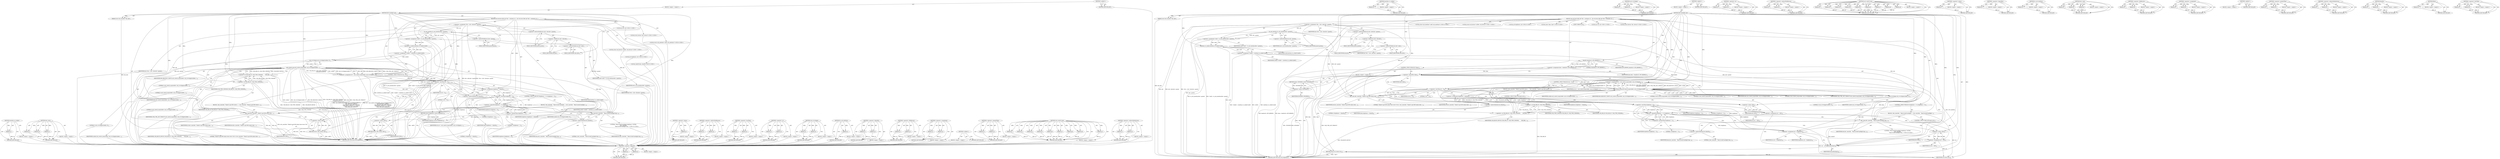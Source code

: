 digraph "&lt;operator&gt;.lessThan" {
vulnerable_143 [label=<(METHOD,interface_to_usbdev)>];
vulnerable_144 [label=<(PARAM,p1)>];
vulnerable_145 [label=<(BLOCK,&lt;empty&gt;,&lt;empty&gt;)>];
vulnerable_146 [label=<(METHOD_RETURN,ANY)>];
vulnerable_174 [label=<(METHOD,dev_warn)>];
vulnerable_175 [label=<(PARAM,p1)>];
vulnerable_176 [label=<(PARAM,p2)>];
vulnerable_177 [label=<(PARAM,p3)>];
vulnerable_178 [label=<(BLOCK,&lt;empty&gt;,&lt;empty&gt;)>];
vulnerable_179 [label=<(METHOD_RETURN,ANY)>];
vulnerable_6 [label=<(METHOD,&lt;global&gt;)<SUB>1</SUB>>];
vulnerable_7 [label=<(BLOCK,&lt;empty&gt;,&lt;empty&gt;)<SUB>1</SUB>>];
vulnerable_8 [label=<(METHOD,k90_backlight_get)<SUB>1</SUB>>];
vulnerable_9 [label=<(PARAM,struct led_classdev *led_cdev)<SUB>1</SUB>>];
vulnerable_10 [label=<(BLOCK,{
	int ret;
	struct k90_led *led = container_of...,{
	int ret;
	struct k90_led *led = container_of...)<SUB>2</SUB>>];
vulnerable_11 [label="<(LOCAL,int ret: int)<SUB>3</SUB>>"];
vulnerable_12 [label="<(LOCAL,struct device* dev: device*)<SUB>5</SUB>>"];
vulnerable_13 [label=<(&lt;operator&gt;.assignment,*dev = led-&gt;cdev.dev-&gt;parent)<SUB>5</SUB>>];
vulnerable_14 [label=<(IDENTIFIER,dev,*dev = led-&gt;cdev.dev-&gt;parent)<SUB>5</SUB>>];
vulnerable_15 [label=<(&lt;operator&gt;.indirectFieldAccess,led-&gt;cdev.dev-&gt;parent)<SUB>5</SUB>>];
vulnerable_16 [label=<(&lt;operator&gt;.fieldAccess,led-&gt;cdev.dev)<SUB>5</SUB>>];
vulnerable_17 [label=<(&lt;operator&gt;.indirectFieldAccess,led-&gt;cdev)<SUB>5</SUB>>];
vulnerable_18 [label=<(IDENTIFIER,led,*dev = led-&gt;cdev.dev-&gt;parent)<SUB>5</SUB>>];
vulnerable_19 [label=<(FIELD_IDENTIFIER,cdev,cdev)<SUB>5</SUB>>];
vulnerable_20 [label=<(FIELD_IDENTIFIER,dev,dev)<SUB>5</SUB>>];
vulnerable_21 [label=<(FIELD_IDENTIFIER,parent,parent)<SUB>5</SUB>>];
vulnerable_22 [label="<(LOCAL,struct usb_interface* usbif: usb_interface*)<SUB>6</SUB>>"];
vulnerable_23 [label=<(&lt;operator&gt;.assignment,*usbif = to_usb_interface(dev-&gt;parent))<SUB>6</SUB>>];
vulnerable_24 [label=<(IDENTIFIER,usbif,*usbif = to_usb_interface(dev-&gt;parent))<SUB>6</SUB>>];
vulnerable_25 [label=<(to_usb_interface,to_usb_interface(dev-&gt;parent))<SUB>6</SUB>>];
vulnerable_26 [label=<(&lt;operator&gt;.indirectFieldAccess,dev-&gt;parent)<SUB>6</SUB>>];
vulnerable_27 [label=<(IDENTIFIER,dev,to_usb_interface(dev-&gt;parent))<SUB>6</SUB>>];
vulnerable_28 [label=<(FIELD_IDENTIFIER,parent,parent)<SUB>6</SUB>>];
vulnerable_29 [label="<(LOCAL,struct usb_device* usbdev: usb_device*)<SUB>7</SUB>>"];
vulnerable_30 [label=<(&lt;operator&gt;.assignment,*usbdev = interface_to_usbdev(usbif))<SUB>7</SUB>>];
vulnerable_31 [label=<(IDENTIFIER,usbdev,*usbdev = interface_to_usbdev(usbif))<SUB>7</SUB>>];
vulnerable_32 [label=<(interface_to_usbdev,interface_to_usbdev(usbif))<SUB>7</SUB>>];
vulnerable_33 [label=<(IDENTIFIER,usbif,interface_to_usbdev(usbif))<SUB>7</SUB>>];
vulnerable_34 [label="<(LOCAL,int brightness: int)<SUB>8</SUB>>"];
vulnerable_35 [label="<(LOCAL,char[8] data: char[8])<SUB>9</SUB>>"];
vulnerable_36 [label=<(&lt;operator&gt;.assignment,ret = usb_control_msg(usbdev, usb_rcvctrlpipe(u...)<SUB>11</SUB>>];
vulnerable_37 [label=<(IDENTIFIER,ret,ret = usb_control_msg(usbdev, usb_rcvctrlpipe(u...)<SUB>11</SUB>>];
vulnerable_38 [label=<(usb_control_msg,usb_control_msg(usbdev, usb_rcvctrlpipe(usbdev,...)<SUB>11</SUB>>];
vulnerable_39 [label=<(IDENTIFIER,usbdev,usb_control_msg(usbdev, usb_rcvctrlpipe(usbdev,...)<SUB>11</SUB>>];
vulnerable_40 [label=<(usb_rcvctrlpipe,usb_rcvctrlpipe(usbdev, 0))<SUB>11</SUB>>];
vulnerable_41 [label=<(IDENTIFIER,usbdev,usb_rcvctrlpipe(usbdev, 0))<SUB>11</SUB>>];
vulnerable_42 [label=<(LITERAL,0,usb_rcvctrlpipe(usbdev, 0))<SUB>11</SUB>>];
vulnerable_43 [label=<(IDENTIFIER,K90_REQUEST_STATUS,usb_control_msg(usbdev, usb_rcvctrlpipe(usbdev,...)<SUB>12</SUB>>];
vulnerable_44 [label=<(&lt;operator&gt;.or,USB_DIR_IN | USB_TYPE_VENDOR |
			      USB_REC...)<SUB>13</SUB>>];
vulnerable_45 [label=<(&lt;operator&gt;.or,USB_DIR_IN | USB_TYPE_VENDOR)<SUB>13</SUB>>];
vulnerable_46 [label=<(IDENTIFIER,USB_DIR_IN,USB_DIR_IN | USB_TYPE_VENDOR)<SUB>13</SUB>>];
vulnerable_47 [label=<(IDENTIFIER,USB_TYPE_VENDOR,USB_DIR_IN | USB_TYPE_VENDOR)<SUB>13</SUB>>];
vulnerable_48 [label=<(IDENTIFIER,USB_RECIP_DEVICE,USB_DIR_IN | USB_TYPE_VENDOR |
			      USB_REC...)<SUB>14</SUB>>];
vulnerable_49 [label=<(LITERAL,0,usb_control_msg(usbdev, usb_rcvctrlpipe(usbdev,...)<SUB>14</SUB>>];
vulnerable_50 [label=<(LITERAL,0,usb_control_msg(usbdev, usb_rcvctrlpipe(usbdev,...)<SUB>14</SUB>>];
vulnerable_51 [label=<(IDENTIFIER,data,usb_control_msg(usbdev, usb_rcvctrlpipe(usbdev,...)<SUB>14</SUB>>];
vulnerable_52 [label=<(LITERAL,8,usb_control_msg(usbdev, usb_rcvctrlpipe(usbdev,...)<SUB>14</SUB>>];
vulnerable_53 [label=<(IDENTIFIER,USB_CTRL_SET_TIMEOUT,usb_control_msg(usbdev, usb_rcvctrlpipe(usbdev,...)<SUB>15</SUB>>];
vulnerable_54 [label=<(CONTROL_STRUCTURE,IF,if (ret &lt; 0))<SUB>16</SUB>>];
vulnerable_55 [label=<(&lt;operator&gt;.lessThan,ret &lt; 0)<SUB>16</SUB>>];
vulnerable_56 [label=<(IDENTIFIER,ret,ret &lt; 0)<SUB>16</SUB>>];
vulnerable_57 [label=<(LITERAL,0,ret &lt; 0)<SUB>16</SUB>>];
vulnerable_58 [label=<(BLOCK,{
 		dev_warn(dev, &quot;Failed to get K90 initial s...,{
 		dev_warn(dev, &quot;Failed to get K90 initial s...)<SUB>16</SUB>>];
vulnerable_59 [label=<(dev_warn,dev_warn(dev, &quot;Failed to get K90 initial state ...)<SUB>17</SUB>>];
vulnerable_60 [label=<(IDENTIFIER,dev,dev_warn(dev, &quot;Failed to get K90 initial state ...)<SUB>17</SUB>>];
vulnerable_61 [label=<(LITERAL,&quot;Failed to get K90 initial state (error %d).\n&quot;,dev_warn(dev, &quot;Failed to get K90 initial state ...)<SUB>17</SUB>>];
vulnerable_62 [label=<(IDENTIFIER,ret,dev_warn(dev, &quot;Failed to get K90 initial state ...)<SUB>18</SUB>>];
vulnerable_63 [label=<(RETURN,return -EIO;,return -EIO;)<SUB>19</SUB>>];
vulnerable_64 [label=<(&lt;operator&gt;.minus,-EIO)<SUB>19</SUB>>];
vulnerable_65 [label=<(IDENTIFIER,EIO,-EIO)<SUB>19</SUB>>];
vulnerable_66 [label=<(&lt;operator&gt;.assignment,brightness = data[4])<SUB>21</SUB>>];
vulnerable_67 [label=<(IDENTIFIER,brightness,brightness = data[4])<SUB>21</SUB>>];
vulnerable_68 [label=<(&lt;operator&gt;.indirectIndexAccess,data[4])<SUB>21</SUB>>];
vulnerable_69 [label=<(IDENTIFIER,data,brightness = data[4])<SUB>21</SUB>>];
vulnerable_70 [label=<(LITERAL,4,brightness = data[4])<SUB>21</SUB>>];
vulnerable_71 [label=<(CONTROL_STRUCTURE,IF,if (brightness &lt; 0 || brightness &gt; 3))<SUB>22</SUB>>];
vulnerable_72 [label=<(&lt;operator&gt;.logicalOr,brightness &lt; 0 || brightness &gt; 3)<SUB>22</SUB>>];
vulnerable_73 [label=<(&lt;operator&gt;.lessThan,brightness &lt; 0)<SUB>22</SUB>>];
vulnerable_74 [label=<(IDENTIFIER,brightness,brightness &lt; 0)<SUB>22</SUB>>];
vulnerable_75 [label=<(LITERAL,0,brightness &lt; 0)<SUB>22</SUB>>];
vulnerable_76 [label=<(&lt;operator&gt;.greaterThan,brightness &gt; 3)<SUB>22</SUB>>];
vulnerable_77 [label=<(IDENTIFIER,brightness,brightness &gt; 3)<SUB>22</SUB>>];
vulnerable_78 [label=<(LITERAL,3,brightness &gt; 3)<SUB>22</SUB>>];
vulnerable_79 [label=<(BLOCK,{
 		dev_warn(dev,
 			 &quot;Read invalid backlight...,{
 		dev_warn(dev,
 			 &quot;Read invalid backlight...)<SUB>22</SUB>>];
vulnerable_80 [label=<(dev_warn,dev_warn(dev,
 			 &quot;Read invalid backlight brig...)<SUB>23</SUB>>];
vulnerable_81 [label=<(IDENTIFIER,dev,dev_warn(dev,
 			 &quot;Read invalid backlight brig...)<SUB>23</SUB>>];
vulnerable_82 [label="<(LITERAL,&quot;Read invalid backlight brightness: %02hhx.\n&quot;,dev_warn(dev,
 			 &quot;Read invalid backlight brig...)<SUB>24</SUB>>"];
vulnerable_83 [label=<(&lt;operator&gt;.indirectIndexAccess,data[4])<SUB>25</SUB>>];
vulnerable_84 [label=<(IDENTIFIER,data,dev_warn(dev,
 			 &quot;Read invalid backlight brig...)<SUB>25</SUB>>];
vulnerable_85 [label=<(LITERAL,4,dev_warn(dev,
 			 &quot;Read invalid backlight brig...)<SUB>25</SUB>>];
vulnerable_86 [label=<(RETURN,return -EIO;,return -EIO;)<SUB>26</SUB>>];
vulnerable_87 [label=<(&lt;operator&gt;.minus,-EIO)<SUB>26</SUB>>];
vulnerable_88 [label=<(IDENTIFIER,EIO,-EIO)<SUB>26</SUB>>];
vulnerable_89 [label=<(RETURN,return brightness;,return brightness;)<SUB>28</SUB>>];
vulnerable_90 [label=<(IDENTIFIER,brightness,return brightness;)<SUB>28</SUB>>];
vulnerable_91 [label=<(METHOD_RETURN,enum led_brightness)<SUB>1</SUB>>];
vulnerable_93 [label=<(METHOD_RETURN,ANY)<SUB>1</SUB>>];
vulnerable_180 [label=<(METHOD,&lt;operator&gt;.minus)>];
vulnerable_181 [label=<(PARAM,p1)>];
vulnerable_182 [label=<(BLOCK,&lt;empty&gt;,&lt;empty&gt;)>];
vulnerable_183 [label=<(METHOD_RETURN,ANY)>];
vulnerable_129 [label=<(METHOD,&lt;operator&gt;.indirectFieldAccess)>];
vulnerable_130 [label=<(PARAM,p1)>];
vulnerable_131 [label=<(PARAM,p2)>];
vulnerable_132 [label=<(BLOCK,&lt;empty&gt;,&lt;empty&gt;)>];
vulnerable_133 [label=<(METHOD_RETURN,ANY)>];
vulnerable_169 [label=<(METHOD,&lt;operator&gt;.lessThan)>];
vulnerable_170 [label=<(PARAM,p1)>];
vulnerable_171 [label=<(PARAM,p2)>];
vulnerable_172 [label=<(BLOCK,&lt;empty&gt;,&lt;empty&gt;)>];
vulnerable_173 [label=<(METHOD_RETURN,ANY)>];
vulnerable_164 [label=<(METHOD,&lt;operator&gt;.or)>];
vulnerable_165 [label=<(PARAM,p1)>];
vulnerable_166 [label=<(PARAM,p2)>];
vulnerable_167 [label=<(BLOCK,&lt;empty&gt;,&lt;empty&gt;)>];
vulnerable_168 [label=<(METHOD_RETURN,ANY)>];
vulnerable_159 [label=<(METHOD,usb_rcvctrlpipe)>];
vulnerable_160 [label=<(PARAM,p1)>];
vulnerable_161 [label=<(PARAM,p2)>];
vulnerable_162 [label=<(BLOCK,&lt;empty&gt;,&lt;empty&gt;)>];
vulnerable_163 [label=<(METHOD_RETURN,ANY)>];
vulnerable_139 [label=<(METHOD,to_usb_interface)>];
vulnerable_140 [label=<(PARAM,p1)>];
vulnerable_141 [label=<(BLOCK,&lt;empty&gt;,&lt;empty&gt;)>];
vulnerable_142 [label=<(METHOD_RETURN,ANY)>];
vulnerable_189 [label=<(METHOD,&lt;operator&gt;.logicalOr)>];
vulnerable_190 [label=<(PARAM,p1)>];
vulnerable_191 [label=<(PARAM,p2)>];
vulnerable_192 [label=<(BLOCK,&lt;empty&gt;,&lt;empty&gt;)>];
vulnerable_193 [label=<(METHOD_RETURN,ANY)>];
vulnerable_134 [label=<(METHOD,&lt;operator&gt;.fieldAccess)>];
vulnerable_135 [label=<(PARAM,p1)>];
vulnerable_136 [label=<(PARAM,p2)>];
vulnerable_137 [label=<(BLOCK,&lt;empty&gt;,&lt;empty&gt;)>];
vulnerable_138 [label=<(METHOD_RETURN,ANY)>];
vulnerable_124 [label=<(METHOD,&lt;operator&gt;.assignment)>];
vulnerable_125 [label=<(PARAM,p1)>];
vulnerable_126 [label=<(PARAM,p2)>];
vulnerable_127 [label=<(BLOCK,&lt;empty&gt;,&lt;empty&gt;)>];
vulnerable_128 [label=<(METHOD_RETURN,ANY)>];
vulnerable_118 [label=<(METHOD,&lt;global&gt;)<SUB>1</SUB>>];
vulnerable_119 [label=<(BLOCK,&lt;empty&gt;,&lt;empty&gt;)>];
vulnerable_120 [label=<(METHOD_RETURN,ANY)>];
vulnerable_194 [label=<(METHOD,&lt;operator&gt;.greaterThan)>];
vulnerable_195 [label=<(PARAM,p1)>];
vulnerable_196 [label=<(PARAM,p2)>];
vulnerable_197 [label=<(BLOCK,&lt;empty&gt;,&lt;empty&gt;)>];
vulnerable_198 [label=<(METHOD_RETURN,ANY)>];
vulnerable_147 [label=<(METHOD,usb_control_msg)>];
vulnerable_148 [label=<(PARAM,p1)>];
vulnerable_149 [label=<(PARAM,p2)>];
vulnerable_150 [label=<(PARAM,p3)>];
vulnerable_151 [label=<(PARAM,p4)>];
vulnerable_152 [label=<(PARAM,p5)>];
vulnerable_153 [label=<(PARAM,p6)>];
vulnerable_154 [label=<(PARAM,p7)>];
vulnerable_155 [label=<(PARAM,p8)>];
vulnerable_156 [label=<(PARAM,p9)>];
vulnerable_157 [label=<(BLOCK,&lt;empty&gt;,&lt;empty&gt;)>];
vulnerable_158 [label=<(METHOD_RETURN,ANY)>];
vulnerable_184 [label=<(METHOD,&lt;operator&gt;.indirectIndexAccess)>];
vulnerable_185 [label=<(PARAM,p1)>];
vulnerable_186 [label=<(PARAM,p2)>];
vulnerable_187 [label=<(BLOCK,&lt;empty&gt;,&lt;empty&gt;)>];
vulnerable_188 [label=<(METHOD_RETURN,ANY)>];
fixed_220 [label=<(METHOD,&lt;operator&gt;.logicalOr)>];
fixed_221 [label=<(PARAM,p1)>];
fixed_222 [label=<(PARAM,p2)>];
fixed_223 [label=<(BLOCK,&lt;empty&gt;,&lt;empty&gt;)>];
fixed_224 [label=<(METHOD_RETURN,ANY)>];
fixed_165 [label=<(METHOD,interface_to_usbdev)>];
fixed_166 [label=<(PARAM,p1)>];
fixed_167 [label=<(BLOCK,&lt;empty&gt;,&lt;empty&gt;)>];
fixed_168 [label=<(METHOD_RETURN,ANY)>];
fixed_194 [label=<(METHOD,usb_rcvctrlpipe)>];
fixed_195 [label=<(PARAM,p1)>];
fixed_196 [label=<(PARAM,p2)>];
fixed_197 [label=<(BLOCK,&lt;empty&gt;,&lt;empty&gt;)>];
fixed_198 [label=<(METHOD_RETURN,ANY)>];
fixed_6 [label=<(METHOD,&lt;global&gt;)<SUB>1</SUB>>];
fixed_7 [label=<(BLOCK,&lt;empty&gt;,&lt;empty&gt;)<SUB>1</SUB>>];
fixed_8 [label=<(METHOD,k90_backlight_get)<SUB>1</SUB>>];
fixed_9 [label=<(PARAM,struct led_classdev *led_cdev)<SUB>1</SUB>>];
fixed_10 [label=<(BLOCK,{
	int ret;
	struct k90_led *led = container_of...,{
	int ret;
	struct k90_led *led = container_of...)<SUB>2</SUB>>];
fixed_11 [label="<(LOCAL,int ret: int)<SUB>3</SUB>>"];
fixed_12 [label="<(LOCAL,struct device* dev: device*)<SUB>5</SUB>>"];
fixed_13 [label=<(&lt;operator&gt;.assignment,*dev = led-&gt;cdev.dev-&gt;parent)<SUB>5</SUB>>];
fixed_14 [label=<(IDENTIFIER,dev,*dev = led-&gt;cdev.dev-&gt;parent)<SUB>5</SUB>>];
fixed_15 [label=<(&lt;operator&gt;.indirectFieldAccess,led-&gt;cdev.dev-&gt;parent)<SUB>5</SUB>>];
fixed_16 [label=<(&lt;operator&gt;.fieldAccess,led-&gt;cdev.dev)<SUB>5</SUB>>];
fixed_17 [label=<(&lt;operator&gt;.indirectFieldAccess,led-&gt;cdev)<SUB>5</SUB>>];
fixed_18 [label=<(IDENTIFIER,led,*dev = led-&gt;cdev.dev-&gt;parent)<SUB>5</SUB>>];
fixed_19 [label=<(FIELD_IDENTIFIER,cdev,cdev)<SUB>5</SUB>>];
fixed_20 [label=<(FIELD_IDENTIFIER,dev,dev)<SUB>5</SUB>>];
fixed_21 [label=<(FIELD_IDENTIFIER,parent,parent)<SUB>5</SUB>>];
fixed_22 [label="<(LOCAL,struct usb_interface* usbif: usb_interface*)<SUB>6</SUB>>"];
fixed_23 [label=<(&lt;operator&gt;.assignment,*usbif = to_usb_interface(dev-&gt;parent))<SUB>6</SUB>>];
fixed_24 [label=<(IDENTIFIER,usbif,*usbif = to_usb_interface(dev-&gt;parent))<SUB>6</SUB>>];
fixed_25 [label=<(to_usb_interface,to_usb_interface(dev-&gt;parent))<SUB>6</SUB>>];
fixed_26 [label=<(&lt;operator&gt;.indirectFieldAccess,dev-&gt;parent)<SUB>6</SUB>>];
fixed_27 [label=<(IDENTIFIER,dev,to_usb_interface(dev-&gt;parent))<SUB>6</SUB>>];
fixed_28 [label=<(FIELD_IDENTIFIER,parent,parent)<SUB>6</SUB>>];
fixed_29 [label="<(LOCAL,struct usb_device* usbdev: usb_device*)<SUB>7</SUB>>"];
fixed_30 [label=<(&lt;operator&gt;.assignment,*usbdev = interface_to_usbdev(usbif))<SUB>7</SUB>>];
fixed_31 [label=<(IDENTIFIER,usbdev,*usbdev = interface_to_usbdev(usbif))<SUB>7</SUB>>];
fixed_32 [label=<(interface_to_usbdev,interface_to_usbdev(usbif))<SUB>7</SUB>>];
fixed_33 [label=<(IDENTIFIER,usbif,interface_to_usbdev(usbif))<SUB>7</SUB>>];
fixed_34 [label="<(LOCAL,int brightness: int)<SUB>8</SUB>>"];
fixed_35 [label="<(LOCAL,char* data: char*)<SUB>9</SUB>>"];
fixed_36 [label=<(&lt;operator&gt;.assignment,data = kmalloc(8, GFP_KERNEL))<SUB>11</SUB>>];
fixed_37 [label=<(IDENTIFIER,data,data = kmalloc(8, GFP_KERNEL))<SUB>11</SUB>>];
fixed_38 [label=<(kmalloc,kmalloc(8, GFP_KERNEL))<SUB>11</SUB>>];
fixed_39 [label=<(LITERAL,8,kmalloc(8, GFP_KERNEL))<SUB>11</SUB>>];
fixed_40 [label=<(IDENTIFIER,GFP_KERNEL,kmalloc(8, GFP_KERNEL))<SUB>11</SUB>>];
fixed_41 [label=<(CONTROL_STRUCTURE,IF,if (!data))<SUB>12</SUB>>];
fixed_42 [label=<(&lt;operator&gt;.logicalNot,!data)<SUB>12</SUB>>];
fixed_43 [label=<(IDENTIFIER,data,!data)<SUB>12</SUB>>];
fixed_44 [label=<(BLOCK,&lt;empty&gt;,&lt;empty&gt;)<SUB>13</SUB>>];
fixed_45 [label=<(RETURN,return -ENOMEM;,return -ENOMEM;)<SUB>13</SUB>>];
fixed_46 [label=<(&lt;operator&gt;.minus,-ENOMEM)<SUB>13</SUB>>];
fixed_47 [label=<(IDENTIFIER,ENOMEM,-ENOMEM)<SUB>13</SUB>>];
fixed_48 [label=<(&lt;operator&gt;.assignment,ret = usb_control_msg(usbdev, usb_rcvctrlpipe(u...)<SUB>15</SUB>>];
fixed_49 [label=<(IDENTIFIER,ret,ret = usb_control_msg(usbdev, usb_rcvctrlpipe(u...)<SUB>15</SUB>>];
fixed_50 [label=<(usb_control_msg,usb_control_msg(usbdev, usb_rcvctrlpipe(usbdev,...)<SUB>15</SUB>>];
fixed_51 [label=<(IDENTIFIER,usbdev,usb_control_msg(usbdev, usb_rcvctrlpipe(usbdev,...)<SUB>15</SUB>>];
fixed_52 [label=<(usb_rcvctrlpipe,usb_rcvctrlpipe(usbdev, 0))<SUB>15</SUB>>];
fixed_53 [label=<(IDENTIFIER,usbdev,usb_rcvctrlpipe(usbdev, 0))<SUB>15</SUB>>];
fixed_54 [label=<(LITERAL,0,usb_rcvctrlpipe(usbdev, 0))<SUB>15</SUB>>];
fixed_55 [label=<(IDENTIFIER,K90_REQUEST_STATUS,usb_control_msg(usbdev, usb_rcvctrlpipe(usbdev,...)<SUB>16</SUB>>];
fixed_56 [label=<(&lt;operator&gt;.or,USB_DIR_IN | USB_TYPE_VENDOR |
			      USB_REC...)<SUB>17</SUB>>];
fixed_57 [label=<(&lt;operator&gt;.or,USB_DIR_IN | USB_TYPE_VENDOR)<SUB>17</SUB>>];
fixed_58 [label=<(IDENTIFIER,USB_DIR_IN,USB_DIR_IN | USB_TYPE_VENDOR)<SUB>17</SUB>>];
fixed_59 [label=<(IDENTIFIER,USB_TYPE_VENDOR,USB_DIR_IN | USB_TYPE_VENDOR)<SUB>17</SUB>>];
fixed_60 [label=<(IDENTIFIER,USB_RECIP_DEVICE,USB_DIR_IN | USB_TYPE_VENDOR |
			      USB_REC...)<SUB>18</SUB>>];
fixed_61 [label=<(LITERAL,0,usb_control_msg(usbdev, usb_rcvctrlpipe(usbdev,...)<SUB>18</SUB>>];
fixed_62 [label=<(LITERAL,0,usb_control_msg(usbdev, usb_rcvctrlpipe(usbdev,...)<SUB>18</SUB>>];
fixed_63 [label=<(IDENTIFIER,data,usb_control_msg(usbdev, usb_rcvctrlpipe(usbdev,...)<SUB>18</SUB>>];
fixed_64 [label=<(LITERAL,8,usb_control_msg(usbdev, usb_rcvctrlpipe(usbdev,...)<SUB>18</SUB>>];
fixed_65 [label=<(IDENTIFIER,USB_CTRL_SET_TIMEOUT,usb_control_msg(usbdev, usb_rcvctrlpipe(usbdev,...)<SUB>19</SUB>>];
fixed_66 [label=<(CONTROL_STRUCTURE,IF,if (ret &lt; 0))<SUB>20</SUB>>];
fixed_67 [label=<(&lt;operator&gt;.lessThan,ret &lt; 0)<SUB>20</SUB>>];
fixed_68 [label=<(IDENTIFIER,ret,ret &lt; 0)<SUB>20</SUB>>];
fixed_69 [label=<(LITERAL,0,ret &lt; 0)<SUB>20</SUB>>];
fixed_70 [label=<(BLOCK,{
 		dev_warn(dev, &quot;Failed to get K90 initial s...,{
 		dev_warn(dev, &quot;Failed to get K90 initial s...)<SUB>20</SUB>>];
fixed_71 [label=<(dev_warn,dev_warn(dev, &quot;Failed to get K90 initial state ...)<SUB>21</SUB>>];
fixed_72 [label=<(IDENTIFIER,dev,dev_warn(dev, &quot;Failed to get K90 initial state ...)<SUB>21</SUB>>];
fixed_73 [label=<(LITERAL,&quot;Failed to get K90 initial state (error %d).\n&quot;,dev_warn(dev, &quot;Failed to get K90 initial state ...)<SUB>21</SUB>>];
fixed_74 [label=<(IDENTIFIER,ret,dev_warn(dev, &quot;Failed to get K90 initial state ...)<SUB>22</SUB>>];
fixed_75 [label=<(&lt;operator&gt;.assignment,ret = -EIO)<SUB>23</SUB>>];
fixed_76 [label=<(IDENTIFIER,ret,ret = -EIO)<SUB>23</SUB>>];
fixed_77 [label=<(&lt;operator&gt;.minus,-EIO)<SUB>23</SUB>>];
fixed_78 [label=<(IDENTIFIER,EIO,-EIO)<SUB>23</SUB>>];
fixed_79 [label=<(CONTROL_STRUCTURE,GOTO,goto out;)<SUB>24</SUB>>];
fixed_80 [label=<(&lt;operator&gt;.assignment,brightness = data[4])<SUB>26</SUB>>];
fixed_81 [label=<(IDENTIFIER,brightness,brightness = data[4])<SUB>26</SUB>>];
fixed_82 [label=<(&lt;operator&gt;.indirectIndexAccess,data[4])<SUB>26</SUB>>];
fixed_83 [label=<(IDENTIFIER,data,brightness = data[4])<SUB>26</SUB>>];
fixed_84 [label=<(LITERAL,4,brightness = data[4])<SUB>26</SUB>>];
fixed_85 [label=<(CONTROL_STRUCTURE,IF,if (brightness &lt; 0 || brightness &gt; 3))<SUB>27</SUB>>];
fixed_86 [label=<(&lt;operator&gt;.logicalOr,brightness &lt; 0 || brightness &gt; 3)<SUB>27</SUB>>];
fixed_87 [label=<(&lt;operator&gt;.lessThan,brightness &lt; 0)<SUB>27</SUB>>];
fixed_88 [label=<(IDENTIFIER,brightness,brightness &lt; 0)<SUB>27</SUB>>];
fixed_89 [label=<(LITERAL,0,brightness &lt; 0)<SUB>27</SUB>>];
fixed_90 [label=<(&lt;operator&gt;.greaterThan,brightness &gt; 3)<SUB>27</SUB>>];
fixed_91 [label=<(IDENTIFIER,brightness,brightness &gt; 3)<SUB>27</SUB>>];
fixed_92 [label=<(LITERAL,3,brightness &gt; 3)<SUB>27</SUB>>];
fixed_93 [label=<(BLOCK,{
 		dev_warn(dev,
 			 &quot;Read invalid backlight...,{
 		dev_warn(dev,
 			 &quot;Read invalid backlight...)<SUB>27</SUB>>];
fixed_94 [label=<(dev_warn,dev_warn(dev,
 			 &quot;Read invalid backlight brig...)<SUB>28</SUB>>];
fixed_95 [label=<(IDENTIFIER,dev,dev_warn(dev,
 			 &quot;Read invalid backlight brig...)<SUB>28</SUB>>];
fixed_96 [label="<(LITERAL,&quot;Read invalid backlight brightness: %02hhx.\n&quot;,dev_warn(dev,
 			 &quot;Read invalid backlight brig...)<SUB>29</SUB>>"];
fixed_97 [label=<(&lt;operator&gt;.indirectIndexAccess,data[4])<SUB>30</SUB>>];
fixed_98 [label=<(IDENTIFIER,data,dev_warn(dev,
 			 &quot;Read invalid backlight brig...)<SUB>30</SUB>>];
fixed_99 [label=<(LITERAL,4,dev_warn(dev,
 			 &quot;Read invalid backlight brig...)<SUB>30</SUB>>];
fixed_100 [label=<(&lt;operator&gt;.assignment,ret = -EIO)<SUB>31</SUB>>];
fixed_101 [label=<(IDENTIFIER,ret,ret = -EIO)<SUB>31</SUB>>];
fixed_102 [label=<(&lt;operator&gt;.minus,-EIO)<SUB>31</SUB>>];
fixed_103 [label=<(IDENTIFIER,EIO,-EIO)<SUB>31</SUB>>];
fixed_104 [label=<(CONTROL_STRUCTURE,GOTO,goto out;)<SUB>32</SUB>>];
fixed_105 [label=<(&lt;operator&gt;.assignment,ret = brightness)<SUB>34</SUB>>];
fixed_106 [label=<(IDENTIFIER,ret,ret = brightness)<SUB>34</SUB>>];
fixed_107 [label=<(IDENTIFIER,brightness,ret = brightness)<SUB>34</SUB>>];
fixed_108 [label=<(JUMP_TARGET,out)<SUB>35</SUB>>];
fixed_109 [label=<(kfree,kfree(data))<SUB>36</SUB>>];
fixed_110 [label=<(IDENTIFIER,data,kfree(data))<SUB>36</SUB>>];
fixed_111 [label=<(RETURN,return ret;,return ret;)<SUB>38</SUB>>];
fixed_112 [label=<(IDENTIFIER,ret,return ret;)<SUB>38</SUB>>];
fixed_113 [label=<(METHOD_RETURN,enum led_brightness)<SUB>1</SUB>>];
fixed_115 [label=<(METHOD_RETURN,ANY)<SUB>1</SUB>>];
fixed_199 [label=<(METHOD,&lt;operator&gt;.or)>];
fixed_200 [label=<(PARAM,p1)>];
fixed_201 [label=<(PARAM,p2)>];
fixed_202 [label=<(BLOCK,&lt;empty&gt;,&lt;empty&gt;)>];
fixed_203 [label=<(METHOD_RETURN,ANY)>];
fixed_151 [label=<(METHOD,&lt;operator&gt;.indirectFieldAccess)>];
fixed_152 [label=<(PARAM,p1)>];
fixed_153 [label=<(PARAM,p2)>];
fixed_154 [label=<(BLOCK,&lt;empty&gt;,&lt;empty&gt;)>];
fixed_155 [label=<(METHOD_RETURN,ANY)>];
fixed_182 [label=<(METHOD,usb_control_msg)>];
fixed_183 [label=<(PARAM,p1)>];
fixed_184 [label=<(PARAM,p2)>];
fixed_185 [label=<(PARAM,p3)>];
fixed_186 [label=<(PARAM,p4)>];
fixed_187 [label=<(PARAM,p5)>];
fixed_188 [label=<(PARAM,p6)>];
fixed_189 [label=<(PARAM,p7)>];
fixed_190 [label=<(PARAM,p8)>];
fixed_191 [label=<(PARAM,p9)>];
fixed_192 [label=<(BLOCK,&lt;empty&gt;,&lt;empty&gt;)>];
fixed_193 [label=<(METHOD_RETURN,ANY)>];
fixed_178 [label=<(METHOD,&lt;operator&gt;.minus)>];
fixed_179 [label=<(PARAM,p1)>];
fixed_180 [label=<(BLOCK,&lt;empty&gt;,&lt;empty&gt;)>];
fixed_181 [label=<(METHOD_RETURN,ANY)>];
fixed_174 [label=<(METHOD,&lt;operator&gt;.logicalNot)>];
fixed_175 [label=<(PARAM,p1)>];
fixed_176 [label=<(BLOCK,&lt;empty&gt;,&lt;empty&gt;)>];
fixed_177 [label=<(METHOD_RETURN,ANY)>];
fixed_161 [label=<(METHOD,to_usb_interface)>];
fixed_162 [label=<(PARAM,p1)>];
fixed_163 [label=<(BLOCK,&lt;empty&gt;,&lt;empty&gt;)>];
fixed_164 [label=<(METHOD_RETURN,ANY)>];
fixed_209 [label=<(METHOD,dev_warn)>];
fixed_210 [label=<(PARAM,p1)>];
fixed_211 [label=<(PARAM,p2)>];
fixed_212 [label=<(PARAM,p3)>];
fixed_213 [label=<(BLOCK,&lt;empty&gt;,&lt;empty&gt;)>];
fixed_214 [label=<(METHOD_RETURN,ANY)>];
fixed_156 [label=<(METHOD,&lt;operator&gt;.fieldAccess)>];
fixed_157 [label=<(PARAM,p1)>];
fixed_158 [label=<(PARAM,p2)>];
fixed_159 [label=<(BLOCK,&lt;empty&gt;,&lt;empty&gt;)>];
fixed_160 [label=<(METHOD_RETURN,ANY)>];
fixed_146 [label=<(METHOD,&lt;operator&gt;.assignment)>];
fixed_147 [label=<(PARAM,p1)>];
fixed_148 [label=<(PARAM,p2)>];
fixed_149 [label=<(BLOCK,&lt;empty&gt;,&lt;empty&gt;)>];
fixed_150 [label=<(METHOD_RETURN,ANY)>];
fixed_140 [label=<(METHOD,&lt;global&gt;)<SUB>1</SUB>>];
fixed_141 [label=<(BLOCK,&lt;empty&gt;,&lt;empty&gt;)>];
fixed_142 [label=<(METHOD_RETURN,ANY)>];
fixed_225 [label=<(METHOD,&lt;operator&gt;.greaterThan)>];
fixed_226 [label=<(PARAM,p1)>];
fixed_227 [label=<(PARAM,p2)>];
fixed_228 [label=<(BLOCK,&lt;empty&gt;,&lt;empty&gt;)>];
fixed_229 [label=<(METHOD_RETURN,ANY)>];
fixed_215 [label=<(METHOD,&lt;operator&gt;.indirectIndexAccess)>];
fixed_216 [label=<(PARAM,p1)>];
fixed_217 [label=<(PARAM,p2)>];
fixed_218 [label=<(BLOCK,&lt;empty&gt;,&lt;empty&gt;)>];
fixed_219 [label=<(METHOD_RETURN,ANY)>];
fixed_169 [label=<(METHOD,kmalloc)>];
fixed_170 [label=<(PARAM,p1)>];
fixed_171 [label=<(PARAM,p2)>];
fixed_172 [label=<(BLOCK,&lt;empty&gt;,&lt;empty&gt;)>];
fixed_173 [label=<(METHOD_RETURN,ANY)>];
fixed_230 [label=<(METHOD,kfree)>];
fixed_231 [label=<(PARAM,p1)>];
fixed_232 [label=<(BLOCK,&lt;empty&gt;,&lt;empty&gt;)>];
fixed_233 [label=<(METHOD_RETURN,ANY)>];
fixed_204 [label=<(METHOD,&lt;operator&gt;.lessThan)>];
fixed_205 [label=<(PARAM,p1)>];
fixed_206 [label=<(PARAM,p2)>];
fixed_207 [label=<(BLOCK,&lt;empty&gt;,&lt;empty&gt;)>];
fixed_208 [label=<(METHOD_RETURN,ANY)>];
vulnerable_143 -> vulnerable_144  [key=0, label="AST: "];
vulnerable_143 -> vulnerable_144  [key=1, label="DDG: "];
vulnerable_143 -> vulnerable_145  [key=0, label="AST: "];
vulnerable_143 -> vulnerable_146  [key=0, label="AST: "];
vulnerable_143 -> vulnerable_146  [key=1, label="CFG: "];
vulnerable_144 -> vulnerable_146  [key=0, label="DDG: p1"];
vulnerable_145 -> fixed_220  [key=0];
vulnerable_146 -> fixed_220  [key=0];
vulnerable_174 -> vulnerable_175  [key=0, label="AST: "];
vulnerable_174 -> vulnerable_175  [key=1, label="DDG: "];
vulnerable_174 -> vulnerable_178  [key=0, label="AST: "];
vulnerable_174 -> vulnerable_176  [key=0, label="AST: "];
vulnerable_174 -> vulnerable_176  [key=1, label="DDG: "];
vulnerable_174 -> vulnerable_179  [key=0, label="AST: "];
vulnerable_174 -> vulnerable_179  [key=1, label="CFG: "];
vulnerable_174 -> vulnerable_177  [key=0, label="AST: "];
vulnerable_174 -> vulnerable_177  [key=1, label="DDG: "];
vulnerable_175 -> vulnerable_179  [key=0, label="DDG: p1"];
vulnerable_176 -> vulnerable_179  [key=0, label="DDG: p2"];
vulnerable_177 -> vulnerable_179  [key=0, label="DDG: p3"];
vulnerable_178 -> fixed_220  [key=0];
vulnerable_179 -> fixed_220  [key=0];
vulnerable_6 -> vulnerable_7  [key=0, label="AST: "];
vulnerable_6 -> vulnerable_93  [key=0, label="AST: "];
vulnerable_6 -> vulnerable_93  [key=1, label="CFG: "];
vulnerable_7 -> vulnerable_8  [key=0, label="AST: "];
vulnerable_8 -> vulnerable_9  [key=0, label="AST: "];
vulnerable_8 -> vulnerable_9  [key=1, label="DDG: "];
vulnerable_8 -> vulnerable_10  [key=0, label="AST: "];
vulnerable_8 -> vulnerable_91  [key=0, label="AST: "];
vulnerable_8 -> vulnerable_19  [key=0, label="CFG: "];
vulnerable_8 -> vulnerable_90  [key=0, label="DDG: "];
vulnerable_8 -> vulnerable_32  [key=0, label="DDG: "];
vulnerable_8 -> vulnerable_38  [key=0, label="DDG: "];
vulnerable_8 -> vulnerable_55  [key=0, label="DDG: "];
vulnerable_8 -> vulnerable_40  [key=0, label="DDG: "];
vulnerable_8 -> vulnerable_44  [key=0, label="DDG: "];
vulnerable_8 -> vulnerable_59  [key=0, label="DDG: "];
vulnerable_8 -> vulnerable_73  [key=0, label="DDG: "];
vulnerable_8 -> vulnerable_76  [key=0, label="DDG: "];
vulnerable_8 -> vulnerable_80  [key=0, label="DDG: "];
vulnerable_8 -> vulnerable_45  [key=0, label="DDG: "];
vulnerable_8 -> vulnerable_64  [key=0, label="DDG: "];
vulnerable_8 -> vulnerable_87  [key=0, label="DDG: "];
vulnerable_9 -> vulnerable_91  [key=0, label="DDG: led_cdev"];
vulnerable_10 -> vulnerable_11  [key=0, label="AST: "];
vulnerable_10 -> vulnerable_12  [key=0, label="AST: "];
vulnerable_10 -> vulnerable_13  [key=0, label="AST: "];
vulnerable_10 -> vulnerable_22  [key=0, label="AST: "];
vulnerable_10 -> vulnerable_23  [key=0, label="AST: "];
vulnerable_10 -> vulnerable_29  [key=0, label="AST: "];
vulnerable_10 -> vulnerable_30  [key=0, label="AST: "];
vulnerable_10 -> vulnerable_34  [key=0, label="AST: "];
vulnerable_10 -> vulnerable_35  [key=0, label="AST: "];
vulnerable_10 -> vulnerable_36  [key=0, label="AST: "];
vulnerable_10 -> vulnerable_54  [key=0, label="AST: "];
vulnerable_10 -> vulnerable_66  [key=0, label="AST: "];
vulnerable_10 -> vulnerable_71  [key=0, label="AST: "];
vulnerable_10 -> vulnerable_89  [key=0, label="AST: "];
vulnerable_11 -> fixed_220  [key=0];
vulnerable_12 -> fixed_220  [key=0];
vulnerable_13 -> vulnerable_14  [key=0, label="AST: "];
vulnerable_13 -> vulnerable_15  [key=0, label="AST: "];
vulnerable_13 -> vulnerable_28  [key=0, label="CFG: "];
vulnerable_13 -> vulnerable_91  [key=0, label="DDG: led-&gt;cdev.dev-&gt;parent"];
vulnerable_13 -> vulnerable_91  [key=1, label="DDG: *dev = led-&gt;cdev.dev-&gt;parent"];
vulnerable_13 -> vulnerable_25  [key=0, label="DDG: dev"];
vulnerable_13 -> vulnerable_59  [key=0, label="DDG: dev"];
vulnerable_13 -> vulnerable_80  [key=0, label="DDG: dev"];
vulnerable_14 -> fixed_220  [key=0];
vulnerable_15 -> vulnerable_16  [key=0, label="AST: "];
vulnerable_15 -> vulnerable_21  [key=0, label="AST: "];
vulnerable_15 -> vulnerable_13  [key=0, label="CFG: "];
vulnerable_16 -> vulnerable_17  [key=0, label="AST: "];
vulnerable_16 -> vulnerable_20  [key=0, label="AST: "];
vulnerable_16 -> vulnerable_21  [key=0, label="CFG: "];
vulnerable_17 -> vulnerable_18  [key=0, label="AST: "];
vulnerable_17 -> vulnerable_19  [key=0, label="AST: "];
vulnerable_17 -> vulnerable_20  [key=0, label="CFG: "];
vulnerable_18 -> fixed_220  [key=0];
vulnerable_19 -> vulnerable_17  [key=0, label="CFG: "];
vulnerable_20 -> vulnerable_16  [key=0, label="CFG: "];
vulnerable_21 -> vulnerable_15  [key=0, label="CFG: "];
vulnerable_22 -> fixed_220  [key=0];
vulnerable_23 -> vulnerable_24  [key=0, label="AST: "];
vulnerable_23 -> vulnerable_25  [key=0, label="AST: "];
vulnerable_23 -> vulnerable_32  [key=0, label="CFG: "];
vulnerable_23 -> vulnerable_32  [key=1, label="DDG: usbif"];
vulnerable_23 -> vulnerable_91  [key=0, label="DDG: to_usb_interface(dev-&gt;parent)"];
vulnerable_23 -> vulnerable_91  [key=1, label="DDG: *usbif = to_usb_interface(dev-&gt;parent)"];
vulnerable_24 -> fixed_220  [key=0];
vulnerable_25 -> vulnerable_26  [key=0, label="AST: "];
vulnerable_25 -> vulnerable_23  [key=0, label="CFG: "];
vulnerable_25 -> vulnerable_23  [key=1, label="DDG: dev-&gt;parent"];
vulnerable_25 -> vulnerable_91  [key=0, label="DDG: dev-&gt;parent"];
vulnerable_25 -> vulnerable_59  [key=0, label="DDG: dev-&gt;parent"];
vulnerable_25 -> vulnerable_80  [key=0, label="DDG: dev-&gt;parent"];
vulnerable_26 -> vulnerable_27  [key=0, label="AST: "];
vulnerable_26 -> vulnerable_28  [key=0, label="AST: "];
vulnerable_26 -> vulnerable_25  [key=0, label="CFG: "];
vulnerable_27 -> fixed_220  [key=0];
vulnerable_28 -> vulnerable_26  [key=0, label="CFG: "];
vulnerable_29 -> fixed_220  [key=0];
vulnerable_30 -> vulnerable_31  [key=0, label="AST: "];
vulnerable_30 -> vulnerable_32  [key=0, label="AST: "];
vulnerable_30 -> vulnerable_40  [key=0, label="CFG: "];
vulnerable_30 -> vulnerable_40  [key=1, label="DDG: usbdev"];
vulnerable_30 -> vulnerable_91  [key=0, label="DDG: interface_to_usbdev(usbif)"];
vulnerable_30 -> vulnerable_91  [key=1, label="DDG: *usbdev = interface_to_usbdev(usbif)"];
vulnerable_31 -> fixed_220  [key=0];
vulnerable_32 -> vulnerable_33  [key=0, label="AST: "];
vulnerable_32 -> vulnerable_30  [key=0, label="CFG: "];
vulnerable_32 -> vulnerable_30  [key=1, label="DDG: usbif"];
vulnerable_32 -> vulnerable_91  [key=0, label="DDG: usbif"];
vulnerable_33 -> fixed_220  [key=0];
vulnerable_34 -> fixed_220  [key=0];
vulnerable_35 -> fixed_220  [key=0];
vulnerable_36 -> vulnerable_37  [key=0, label="AST: "];
vulnerable_36 -> vulnerable_38  [key=0, label="AST: "];
vulnerable_36 -> vulnerable_55  [key=0, label="CFG: "];
vulnerable_36 -> vulnerable_55  [key=1, label="DDG: ret"];
vulnerable_36 -> vulnerable_91  [key=0, label="DDG: usb_control_msg(usbdev, usb_rcvctrlpipe(usbdev, 0),
 			      K90_REQUEST_STATUS,
			      USB_DIR_IN | USB_TYPE_VENDOR |
			      USB_RECIP_DEVICE, 0, 0, data, 8,
			      USB_CTRL_SET_TIMEOUT)"];
vulnerable_36 -> vulnerable_91  [key=1, label="DDG: ret = usb_control_msg(usbdev, usb_rcvctrlpipe(usbdev, 0),
 			      K90_REQUEST_STATUS,
			      USB_DIR_IN | USB_TYPE_VENDOR |
			      USB_RECIP_DEVICE, 0, 0, data, 8,
			      USB_CTRL_SET_TIMEOUT)"];
vulnerable_37 -> fixed_220  [key=0];
vulnerable_38 -> vulnerable_39  [key=0, label="AST: "];
vulnerable_38 -> vulnerable_40  [key=0, label="AST: "];
vulnerable_38 -> vulnerable_43  [key=0, label="AST: "];
vulnerable_38 -> vulnerable_44  [key=0, label="AST: "];
vulnerable_38 -> vulnerable_49  [key=0, label="AST: "];
vulnerable_38 -> vulnerable_50  [key=0, label="AST: "];
vulnerable_38 -> vulnerable_51  [key=0, label="AST: "];
vulnerable_38 -> vulnerable_52  [key=0, label="AST: "];
vulnerable_38 -> vulnerable_53  [key=0, label="AST: "];
vulnerable_38 -> vulnerable_36  [key=0, label="CFG: "];
vulnerable_38 -> vulnerable_36  [key=1, label="DDG: USB_DIR_IN | USB_TYPE_VENDOR |
			      USB_RECIP_DEVICE"];
vulnerable_38 -> vulnerable_36  [key=2, label="DDG: usbdev"];
vulnerable_38 -> vulnerable_36  [key=3, label="DDG: usb_rcvctrlpipe(usbdev, 0)"];
vulnerable_38 -> vulnerable_36  [key=4, label="DDG: 0"];
vulnerable_38 -> vulnerable_36  [key=5, label="DDG: data"];
vulnerable_38 -> vulnerable_36  [key=6, label="DDG: K90_REQUEST_STATUS"];
vulnerable_38 -> vulnerable_36  [key=7, label="DDG: 8"];
vulnerable_38 -> vulnerable_36  [key=8, label="DDG: USB_CTRL_SET_TIMEOUT"];
vulnerable_38 -> vulnerable_91  [key=0, label="DDG: usbdev"];
vulnerable_38 -> vulnerable_91  [key=1, label="DDG: usb_rcvctrlpipe(usbdev, 0)"];
vulnerable_38 -> vulnerable_91  [key=2, label="DDG: K90_REQUEST_STATUS"];
vulnerable_38 -> vulnerable_91  [key=3, label="DDG: USB_DIR_IN | USB_TYPE_VENDOR |
			      USB_RECIP_DEVICE"];
vulnerable_38 -> vulnerable_91  [key=4, label="DDG: data"];
vulnerable_38 -> vulnerable_91  [key=5, label="DDG: USB_CTRL_SET_TIMEOUT"];
vulnerable_38 -> vulnerable_66  [key=0, label="DDG: data"];
vulnerable_38 -> vulnerable_80  [key=0, label="DDG: data"];
vulnerable_39 -> fixed_220  [key=0];
vulnerable_40 -> vulnerable_41  [key=0, label="AST: "];
vulnerable_40 -> vulnerable_42  [key=0, label="AST: "];
vulnerable_40 -> vulnerable_45  [key=0, label="CFG: "];
vulnerable_40 -> vulnerable_38  [key=0, label="DDG: usbdev"];
vulnerable_40 -> vulnerable_38  [key=1, label="DDG: 0"];
vulnerable_41 -> fixed_220  [key=0];
vulnerable_42 -> fixed_220  [key=0];
vulnerable_43 -> fixed_220  [key=0];
vulnerable_44 -> vulnerable_45  [key=0, label="AST: "];
vulnerable_44 -> vulnerable_48  [key=0, label="AST: "];
vulnerable_44 -> vulnerable_38  [key=0, label="CFG: "];
vulnerable_44 -> vulnerable_38  [key=1, label="DDG: USB_DIR_IN | USB_TYPE_VENDOR"];
vulnerable_44 -> vulnerable_38  [key=2, label="DDG: USB_RECIP_DEVICE"];
vulnerable_44 -> vulnerable_91  [key=0, label="DDG: USB_DIR_IN | USB_TYPE_VENDOR"];
vulnerable_44 -> vulnerable_91  [key=1, label="DDG: USB_RECIP_DEVICE"];
vulnerable_45 -> vulnerable_46  [key=0, label="AST: "];
vulnerable_45 -> vulnerable_47  [key=0, label="AST: "];
vulnerable_45 -> vulnerable_44  [key=0, label="CFG: "];
vulnerable_45 -> vulnerable_44  [key=1, label="DDG: USB_DIR_IN"];
vulnerable_45 -> vulnerable_44  [key=2, label="DDG: USB_TYPE_VENDOR"];
vulnerable_45 -> vulnerable_91  [key=0, label="DDG: USB_TYPE_VENDOR"];
vulnerable_45 -> vulnerable_91  [key=1, label="DDG: USB_DIR_IN"];
vulnerable_46 -> fixed_220  [key=0];
vulnerable_47 -> fixed_220  [key=0];
vulnerable_48 -> fixed_220  [key=0];
vulnerable_49 -> fixed_220  [key=0];
vulnerable_50 -> fixed_220  [key=0];
vulnerable_51 -> fixed_220  [key=0];
vulnerable_52 -> fixed_220  [key=0];
vulnerable_53 -> fixed_220  [key=0];
vulnerable_54 -> vulnerable_55  [key=0, label="AST: "];
vulnerable_54 -> vulnerable_58  [key=0, label="AST: "];
vulnerable_55 -> vulnerable_56  [key=0, label="AST: "];
vulnerable_55 -> vulnerable_57  [key=0, label="AST: "];
vulnerable_55 -> vulnerable_59  [key=0, label="CFG: "];
vulnerable_55 -> vulnerable_59  [key=1, label="DDG: ret"];
vulnerable_55 -> vulnerable_59  [key=2, label="CDG: "];
vulnerable_55 -> vulnerable_68  [key=0, label="CFG: "];
vulnerable_55 -> vulnerable_68  [key=1, label="CDG: "];
vulnerable_55 -> vulnerable_91  [key=0, label="DDG: ret &lt; 0"];
vulnerable_55 -> vulnerable_73  [key=0, label="CDG: "];
vulnerable_55 -> vulnerable_64  [key=0, label="CDG: "];
vulnerable_55 -> vulnerable_66  [key=0, label="CDG: "];
vulnerable_55 -> vulnerable_72  [key=0, label="CDG: "];
vulnerable_55 -> vulnerable_63  [key=0, label="CDG: "];
vulnerable_56 -> fixed_220  [key=0];
vulnerable_57 -> fixed_220  [key=0];
vulnerable_58 -> vulnerable_59  [key=0, label="AST: "];
vulnerable_58 -> vulnerable_63  [key=0, label="AST: "];
vulnerable_59 -> vulnerable_60  [key=0, label="AST: "];
vulnerable_59 -> vulnerable_61  [key=0, label="AST: "];
vulnerable_59 -> vulnerable_62  [key=0, label="AST: "];
vulnerable_59 -> vulnerable_64  [key=0, label="CFG: "];
vulnerable_59 -> vulnerable_91  [key=0, label="DDG: dev"];
vulnerable_59 -> vulnerable_91  [key=1, label="DDG: ret"];
vulnerable_59 -> vulnerable_91  [key=2, label="DDG: dev_warn(dev, &quot;Failed to get K90 initial state (error %d).\n&quot;,
 			 ret)"];
vulnerable_60 -> fixed_220  [key=0];
vulnerable_61 -> fixed_220  [key=0];
vulnerable_62 -> fixed_220  [key=0];
vulnerable_63 -> vulnerable_64  [key=0, label="AST: "];
vulnerable_63 -> vulnerable_91  [key=0, label="CFG: "];
vulnerable_63 -> vulnerable_91  [key=1, label="DDG: &lt;RET&gt;"];
vulnerable_64 -> vulnerable_65  [key=0, label="AST: "];
vulnerable_64 -> vulnerable_63  [key=0, label="CFG: "];
vulnerable_64 -> vulnerable_63  [key=1, label="DDG: -EIO"];
vulnerable_64 -> vulnerable_91  [key=0, label="DDG: EIO"];
vulnerable_64 -> vulnerable_91  [key=1, label="DDG: -EIO"];
vulnerable_65 -> fixed_220  [key=0];
vulnerable_66 -> vulnerable_67  [key=0, label="AST: "];
vulnerable_66 -> vulnerable_68  [key=0, label="AST: "];
vulnerable_66 -> vulnerable_73  [key=0, label="CFG: "];
vulnerable_66 -> vulnerable_73  [key=1, label="DDG: brightness"];
vulnerable_67 -> fixed_220  [key=0];
vulnerable_68 -> vulnerable_69  [key=0, label="AST: "];
vulnerable_68 -> vulnerable_70  [key=0, label="AST: "];
vulnerable_68 -> vulnerable_66  [key=0, label="CFG: "];
vulnerable_69 -> fixed_220  [key=0];
vulnerable_70 -> fixed_220  [key=0];
vulnerable_71 -> vulnerable_72  [key=0, label="AST: "];
vulnerable_71 -> vulnerable_79  [key=0, label="AST: "];
vulnerable_72 -> vulnerable_73  [key=0, label="AST: "];
vulnerable_72 -> vulnerable_76  [key=0, label="AST: "];
vulnerable_72 -> vulnerable_83  [key=0, label="CFG: "];
vulnerable_72 -> vulnerable_83  [key=1, label="CDG: "];
vulnerable_72 -> vulnerable_89  [key=0, label="CFG: "];
vulnerable_72 -> vulnerable_89  [key=1, label="CDG: "];
vulnerable_72 -> vulnerable_80  [key=0, label="CDG: "];
vulnerable_72 -> vulnerable_87  [key=0, label="CDG: "];
vulnerable_72 -> vulnerable_86  [key=0, label="CDG: "];
vulnerable_73 -> vulnerable_74  [key=0, label="AST: "];
vulnerable_73 -> vulnerable_75  [key=0, label="AST: "];
vulnerable_73 -> vulnerable_72  [key=0, label="CFG: "];
vulnerable_73 -> vulnerable_72  [key=1, label="DDG: brightness"];
vulnerable_73 -> vulnerable_72  [key=2, label="DDG: 0"];
vulnerable_73 -> vulnerable_76  [key=0, label="CFG: "];
vulnerable_73 -> vulnerable_76  [key=1, label="DDG: brightness"];
vulnerable_73 -> vulnerable_76  [key=2, label="CDG: "];
vulnerable_73 -> vulnerable_90  [key=0, label="DDG: brightness"];
vulnerable_74 -> fixed_220  [key=0];
vulnerable_75 -> fixed_220  [key=0];
vulnerable_76 -> vulnerable_77  [key=0, label="AST: "];
vulnerable_76 -> vulnerable_78  [key=0, label="AST: "];
vulnerable_76 -> vulnerable_72  [key=0, label="CFG: "];
vulnerable_76 -> vulnerable_72  [key=1, label="DDG: brightness"];
vulnerable_76 -> vulnerable_72  [key=2, label="DDG: 3"];
vulnerable_76 -> vulnerable_90  [key=0, label="DDG: brightness"];
vulnerable_77 -> fixed_220  [key=0];
vulnerable_78 -> fixed_220  [key=0];
vulnerable_79 -> vulnerable_80  [key=0, label="AST: "];
vulnerable_79 -> vulnerable_86  [key=0, label="AST: "];
vulnerable_80 -> vulnerable_81  [key=0, label="AST: "];
vulnerable_80 -> vulnerable_82  [key=0, label="AST: "];
vulnerable_80 -> vulnerable_83  [key=0, label="AST: "];
vulnerable_80 -> vulnerable_87  [key=0, label="CFG: "];
vulnerable_81 -> fixed_220  [key=0];
vulnerable_82 -> fixed_220  [key=0];
vulnerable_83 -> vulnerable_84  [key=0, label="AST: "];
vulnerable_83 -> vulnerable_85  [key=0, label="AST: "];
vulnerable_83 -> vulnerable_80  [key=0, label="CFG: "];
vulnerable_84 -> fixed_220  [key=0];
vulnerable_85 -> fixed_220  [key=0];
vulnerable_86 -> vulnerable_87  [key=0, label="AST: "];
vulnerable_86 -> vulnerable_91  [key=0, label="CFG: "];
vulnerable_86 -> vulnerable_91  [key=1, label="DDG: &lt;RET&gt;"];
vulnerable_87 -> vulnerable_88  [key=0, label="AST: "];
vulnerable_87 -> vulnerable_86  [key=0, label="CFG: "];
vulnerable_87 -> vulnerable_86  [key=1, label="DDG: -EIO"];
vulnerable_88 -> fixed_220  [key=0];
vulnerable_89 -> vulnerable_90  [key=0, label="AST: "];
vulnerable_89 -> vulnerable_91  [key=0, label="CFG: "];
vulnerable_89 -> vulnerable_91  [key=1, label="DDG: &lt;RET&gt;"];
vulnerable_90 -> vulnerable_89  [key=0, label="DDG: brightness"];
vulnerable_91 -> fixed_220  [key=0];
vulnerable_93 -> fixed_220  [key=0];
vulnerable_180 -> vulnerable_181  [key=0, label="AST: "];
vulnerable_180 -> vulnerable_181  [key=1, label="DDG: "];
vulnerable_180 -> vulnerable_182  [key=0, label="AST: "];
vulnerable_180 -> vulnerable_183  [key=0, label="AST: "];
vulnerable_180 -> vulnerable_183  [key=1, label="CFG: "];
vulnerable_181 -> vulnerable_183  [key=0, label="DDG: p1"];
vulnerable_182 -> fixed_220  [key=0];
vulnerable_183 -> fixed_220  [key=0];
vulnerable_129 -> vulnerable_130  [key=0, label="AST: "];
vulnerable_129 -> vulnerable_130  [key=1, label="DDG: "];
vulnerable_129 -> vulnerable_132  [key=0, label="AST: "];
vulnerable_129 -> vulnerable_131  [key=0, label="AST: "];
vulnerable_129 -> vulnerable_131  [key=1, label="DDG: "];
vulnerable_129 -> vulnerable_133  [key=0, label="AST: "];
vulnerable_129 -> vulnerable_133  [key=1, label="CFG: "];
vulnerable_130 -> vulnerable_133  [key=0, label="DDG: p1"];
vulnerable_131 -> vulnerable_133  [key=0, label="DDG: p2"];
vulnerable_132 -> fixed_220  [key=0];
vulnerable_133 -> fixed_220  [key=0];
vulnerable_169 -> vulnerable_170  [key=0, label="AST: "];
vulnerable_169 -> vulnerable_170  [key=1, label="DDG: "];
vulnerable_169 -> vulnerable_172  [key=0, label="AST: "];
vulnerable_169 -> vulnerable_171  [key=0, label="AST: "];
vulnerable_169 -> vulnerable_171  [key=1, label="DDG: "];
vulnerable_169 -> vulnerable_173  [key=0, label="AST: "];
vulnerable_169 -> vulnerable_173  [key=1, label="CFG: "];
vulnerable_170 -> vulnerable_173  [key=0, label="DDG: p1"];
vulnerable_171 -> vulnerable_173  [key=0, label="DDG: p2"];
vulnerable_172 -> fixed_220  [key=0];
vulnerable_173 -> fixed_220  [key=0];
vulnerable_164 -> vulnerable_165  [key=0, label="AST: "];
vulnerable_164 -> vulnerable_165  [key=1, label="DDG: "];
vulnerable_164 -> vulnerable_167  [key=0, label="AST: "];
vulnerable_164 -> vulnerable_166  [key=0, label="AST: "];
vulnerable_164 -> vulnerable_166  [key=1, label="DDG: "];
vulnerable_164 -> vulnerable_168  [key=0, label="AST: "];
vulnerable_164 -> vulnerable_168  [key=1, label="CFG: "];
vulnerable_165 -> vulnerable_168  [key=0, label="DDG: p1"];
vulnerable_166 -> vulnerable_168  [key=0, label="DDG: p2"];
vulnerable_167 -> fixed_220  [key=0];
vulnerable_168 -> fixed_220  [key=0];
vulnerable_159 -> vulnerable_160  [key=0, label="AST: "];
vulnerable_159 -> vulnerable_160  [key=1, label="DDG: "];
vulnerable_159 -> vulnerable_162  [key=0, label="AST: "];
vulnerable_159 -> vulnerable_161  [key=0, label="AST: "];
vulnerable_159 -> vulnerable_161  [key=1, label="DDG: "];
vulnerable_159 -> vulnerable_163  [key=0, label="AST: "];
vulnerable_159 -> vulnerable_163  [key=1, label="CFG: "];
vulnerable_160 -> vulnerable_163  [key=0, label="DDG: p1"];
vulnerable_161 -> vulnerable_163  [key=0, label="DDG: p2"];
vulnerable_162 -> fixed_220  [key=0];
vulnerable_163 -> fixed_220  [key=0];
vulnerable_139 -> vulnerable_140  [key=0, label="AST: "];
vulnerable_139 -> vulnerable_140  [key=1, label="DDG: "];
vulnerable_139 -> vulnerable_141  [key=0, label="AST: "];
vulnerable_139 -> vulnerable_142  [key=0, label="AST: "];
vulnerable_139 -> vulnerable_142  [key=1, label="CFG: "];
vulnerable_140 -> vulnerable_142  [key=0, label="DDG: p1"];
vulnerable_141 -> fixed_220  [key=0];
vulnerable_142 -> fixed_220  [key=0];
vulnerable_189 -> vulnerable_190  [key=0, label="AST: "];
vulnerable_189 -> vulnerable_190  [key=1, label="DDG: "];
vulnerable_189 -> vulnerable_192  [key=0, label="AST: "];
vulnerable_189 -> vulnerable_191  [key=0, label="AST: "];
vulnerable_189 -> vulnerable_191  [key=1, label="DDG: "];
vulnerable_189 -> vulnerable_193  [key=0, label="AST: "];
vulnerable_189 -> vulnerable_193  [key=1, label="CFG: "];
vulnerable_190 -> vulnerable_193  [key=0, label="DDG: p1"];
vulnerable_191 -> vulnerable_193  [key=0, label="DDG: p2"];
vulnerable_192 -> fixed_220  [key=0];
vulnerable_193 -> fixed_220  [key=0];
vulnerable_134 -> vulnerable_135  [key=0, label="AST: "];
vulnerable_134 -> vulnerable_135  [key=1, label="DDG: "];
vulnerable_134 -> vulnerable_137  [key=0, label="AST: "];
vulnerable_134 -> vulnerable_136  [key=0, label="AST: "];
vulnerable_134 -> vulnerable_136  [key=1, label="DDG: "];
vulnerable_134 -> vulnerable_138  [key=0, label="AST: "];
vulnerable_134 -> vulnerable_138  [key=1, label="CFG: "];
vulnerable_135 -> vulnerable_138  [key=0, label="DDG: p1"];
vulnerable_136 -> vulnerable_138  [key=0, label="DDG: p2"];
vulnerable_137 -> fixed_220  [key=0];
vulnerable_138 -> fixed_220  [key=0];
vulnerable_124 -> vulnerable_125  [key=0, label="AST: "];
vulnerable_124 -> vulnerable_125  [key=1, label="DDG: "];
vulnerable_124 -> vulnerable_127  [key=0, label="AST: "];
vulnerable_124 -> vulnerable_126  [key=0, label="AST: "];
vulnerable_124 -> vulnerable_126  [key=1, label="DDG: "];
vulnerable_124 -> vulnerable_128  [key=0, label="AST: "];
vulnerable_124 -> vulnerable_128  [key=1, label="CFG: "];
vulnerable_125 -> vulnerable_128  [key=0, label="DDG: p1"];
vulnerable_126 -> vulnerable_128  [key=0, label="DDG: p2"];
vulnerable_127 -> fixed_220  [key=0];
vulnerable_128 -> fixed_220  [key=0];
vulnerable_118 -> vulnerable_119  [key=0, label="AST: "];
vulnerable_118 -> vulnerable_120  [key=0, label="AST: "];
vulnerable_118 -> vulnerable_120  [key=1, label="CFG: "];
vulnerable_119 -> fixed_220  [key=0];
vulnerable_120 -> fixed_220  [key=0];
vulnerable_194 -> vulnerable_195  [key=0, label="AST: "];
vulnerable_194 -> vulnerable_195  [key=1, label="DDG: "];
vulnerable_194 -> vulnerable_197  [key=0, label="AST: "];
vulnerable_194 -> vulnerable_196  [key=0, label="AST: "];
vulnerable_194 -> vulnerable_196  [key=1, label="DDG: "];
vulnerable_194 -> vulnerable_198  [key=0, label="AST: "];
vulnerable_194 -> vulnerable_198  [key=1, label="CFG: "];
vulnerable_195 -> vulnerable_198  [key=0, label="DDG: p1"];
vulnerable_196 -> vulnerable_198  [key=0, label="DDG: p2"];
vulnerable_197 -> fixed_220  [key=0];
vulnerable_198 -> fixed_220  [key=0];
vulnerable_147 -> vulnerable_148  [key=0, label="AST: "];
vulnerable_147 -> vulnerable_148  [key=1, label="DDG: "];
vulnerable_147 -> vulnerable_157  [key=0, label="AST: "];
vulnerable_147 -> vulnerable_149  [key=0, label="AST: "];
vulnerable_147 -> vulnerable_149  [key=1, label="DDG: "];
vulnerable_147 -> vulnerable_158  [key=0, label="AST: "];
vulnerable_147 -> vulnerable_158  [key=1, label="CFG: "];
vulnerable_147 -> vulnerable_150  [key=0, label="AST: "];
vulnerable_147 -> vulnerable_150  [key=1, label="DDG: "];
vulnerable_147 -> vulnerable_151  [key=0, label="AST: "];
vulnerable_147 -> vulnerable_151  [key=1, label="DDG: "];
vulnerable_147 -> vulnerable_152  [key=0, label="AST: "];
vulnerable_147 -> vulnerable_152  [key=1, label="DDG: "];
vulnerable_147 -> vulnerable_153  [key=0, label="AST: "];
vulnerable_147 -> vulnerable_153  [key=1, label="DDG: "];
vulnerable_147 -> vulnerable_154  [key=0, label="AST: "];
vulnerable_147 -> vulnerable_154  [key=1, label="DDG: "];
vulnerable_147 -> vulnerable_155  [key=0, label="AST: "];
vulnerable_147 -> vulnerable_155  [key=1, label="DDG: "];
vulnerable_147 -> vulnerable_156  [key=0, label="AST: "];
vulnerable_147 -> vulnerable_156  [key=1, label="DDG: "];
vulnerable_148 -> vulnerable_158  [key=0, label="DDG: p1"];
vulnerable_149 -> vulnerable_158  [key=0, label="DDG: p2"];
vulnerable_150 -> vulnerable_158  [key=0, label="DDG: p3"];
vulnerable_151 -> vulnerable_158  [key=0, label="DDG: p4"];
vulnerable_152 -> vulnerable_158  [key=0, label="DDG: p5"];
vulnerable_153 -> vulnerable_158  [key=0, label="DDG: p6"];
vulnerable_154 -> vulnerable_158  [key=0, label="DDG: p7"];
vulnerable_155 -> vulnerable_158  [key=0, label="DDG: p8"];
vulnerable_156 -> vulnerable_158  [key=0, label="DDG: p9"];
vulnerable_157 -> fixed_220  [key=0];
vulnerable_158 -> fixed_220  [key=0];
vulnerable_184 -> vulnerable_185  [key=0, label="AST: "];
vulnerable_184 -> vulnerable_185  [key=1, label="DDG: "];
vulnerable_184 -> vulnerable_187  [key=0, label="AST: "];
vulnerable_184 -> vulnerable_186  [key=0, label="AST: "];
vulnerable_184 -> vulnerable_186  [key=1, label="DDG: "];
vulnerable_184 -> vulnerable_188  [key=0, label="AST: "];
vulnerable_184 -> vulnerable_188  [key=1, label="CFG: "];
vulnerable_185 -> vulnerable_188  [key=0, label="DDG: p1"];
vulnerable_186 -> vulnerable_188  [key=0, label="DDG: p2"];
vulnerable_187 -> fixed_220  [key=0];
vulnerable_188 -> fixed_220  [key=0];
fixed_220 -> fixed_221  [key=0, label="AST: "];
fixed_220 -> fixed_221  [key=1, label="DDG: "];
fixed_220 -> fixed_223  [key=0, label="AST: "];
fixed_220 -> fixed_222  [key=0, label="AST: "];
fixed_220 -> fixed_222  [key=1, label="DDG: "];
fixed_220 -> fixed_224  [key=0, label="AST: "];
fixed_220 -> fixed_224  [key=1, label="CFG: "];
fixed_221 -> fixed_224  [key=0, label="DDG: p1"];
fixed_222 -> fixed_224  [key=0, label="DDG: p2"];
fixed_165 -> fixed_166  [key=0, label="AST: "];
fixed_165 -> fixed_166  [key=1, label="DDG: "];
fixed_165 -> fixed_167  [key=0, label="AST: "];
fixed_165 -> fixed_168  [key=0, label="AST: "];
fixed_165 -> fixed_168  [key=1, label="CFG: "];
fixed_166 -> fixed_168  [key=0, label="DDG: p1"];
fixed_194 -> fixed_195  [key=0, label="AST: "];
fixed_194 -> fixed_195  [key=1, label="DDG: "];
fixed_194 -> fixed_197  [key=0, label="AST: "];
fixed_194 -> fixed_196  [key=0, label="AST: "];
fixed_194 -> fixed_196  [key=1, label="DDG: "];
fixed_194 -> fixed_198  [key=0, label="AST: "];
fixed_194 -> fixed_198  [key=1, label="CFG: "];
fixed_195 -> fixed_198  [key=0, label="DDG: p1"];
fixed_196 -> fixed_198  [key=0, label="DDG: p2"];
fixed_6 -> fixed_7  [key=0, label="AST: "];
fixed_6 -> fixed_115  [key=0, label="AST: "];
fixed_6 -> fixed_115  [key=1, label="CFG: "];
fixed_7 -> fixed_8  [key=0, label="AST: "];
fixed_8 -> fixed_9  [key=0, label="AST: "];
fixed_8 -> fixed_9  [key=1, label="DDG: "];
fixed_8 -> fixed_10  [key=0, label="AST: "];
fixed_8 -> fixed_113  [key=0, label="AST: "];
fixed_8 -> fixed_19  [key=0, label="CFG: "];
fixed_8 -> fixed_105  [key=0, label="DDG: "];
fixed_8 -> fixed_109  [key=0, label="DDG: "];
fixed_8 -> fixed_112  [key=0, label="DDG: "];
fixed_8 -> fixed_32  [key=0, label="DDG: "];
fixed_8 -> fixed_38  [key=0, label="DDG: "];
fixed_8 -> fixed_42  [key=0, label="DDG: "];
fixed_8 -> fixed_50  [key=0, label="DDG: "];
fixed_8 -> fixed_67  [key=0, label="DDG: "];
fixed_8 -> fixed_52  [key=0, label="DDG: "];
fixed_8 -> fixed_56  [key=0, label="DDG: "];
fixed_8 -> fixed_71  [key=0, label="DDG: "];
fixed_8 -> fixed_87  [key=0, label="DDG: "];
fixed_8 -> fixed_90  [key=0, label="DDG: "];
fixed_8 -> fixed_94  [key=0, label="DDG: "];
fixed_8 -> fixed_46  [key=0, label="DDG: "];
fixed_8 -> fixed_57  [key=0, label="DDG: "];
fixed_8 -> fixed_77  [key=0, label="DDG: "];
fixed_8 -> fixed_102  [key=0, label="DDG: "];
fixed_9 -> fixed_113  [key=0, label="DDG: led_cdev"];
fixed_10 -> fixed_11  [key=0, label="AST: "];
fixed_10 -> fixed_12  [key=0, label="AST: "];
fixed_10 -> fixed_13  [key=0, label="AST: "];
fixed_10 -> fixed_22  [key=0, label="AST: "];
fixed_10 -> fixed_23  [key=0, label="AST: "];
fixed_10 -> fixed_29  [key=0, label="AST: "];
fixed_10 -> fixed_30  [key=0, label="AST: "];
fixed_10 -> fixed_34  [key=0, label="AST: "];
fixed_10 -> fixed_35  [key=0, label="AST: "];
fixed_10 -> fixed_36  [key=0, label="AST: "];
fixed_10 -> fixed_41  [key=0, label="AST: "];
fixed_10 -> fixed_48  [key=0, label="AST: "];
fixed_10 -> fixed_66  [key=0, label="AST: "];
fixed_10 -> fixed_80  [key=0, label="AST: "];
fixed_10 -> fixed_85  [key=0, label="AST: "];
fixed_10 -> fixed_105  [key=0, label="AST: "];
fixed_10 -> fixed_108  [key=0, label="AST: "];
fixed_10 -> fixed_109  [key=0, label="AST: "];
fixed_10 -> fixed_111  [key=0, label="AST: "];
fixed_13 -> fixed_14  [key=0, label="AST: "];
fixed_13 -> fixed_15  [key=0, label="AST: "];
fixed_13 -> fixed_28  [key=0, label="CFG: "];
fixed_13 -> fixed_113  [key=0, label="DDG: dev"];
fixed_13 -> fixed_113  [key=1, label="DDG: led-&gt;cdev.dev-&gt;parent"];
fixed_13 -> fixed_113  [key=2, label="DDG: *dev = led-&gt;cdev.dev-&gt;parent"];
fixed_13 -> fixed_25  [key=0, label="DDG: dev"];
fixed_13 -> fixed_71  [key=0, label="DDG: dev"];
fixed_13 -> fixed_94  [key=0, label="DDG: dev"];
fixed_15 -> fixed_16  [key=0, label="AST: "];
fixed_15 -> fixed_21  [key=0, label="AST: "];
fixed_15 -> fixed_13  [key=0, label="CFG: "];
fixed_16 -> fixed_17  [key=0, label="AST: "];
fixed_16 -> fixed_20  [key=0, label="AST: "];
fixed_16 -> fixed_21  [key=0, label="CFG: "];
fixed_17 -> fixed_18  [key=0, label="AST: "];
fixed_17 -> fixed_19  [key=0, label="AST: "];
fixed_17 -> fixed_20  [key=0, label="CFG: "];
fixed_19 -> fixed_17  [key=0, label="CFG: "];
fixed_20 -> fixed_16  [key=0, label="CFG: "];
fixed_21 -> fixed_15  [key=0, label="CFG: "];
fixed_23 -> fixed_24  [key=0, label="AST: "];
fixed_23 -> fixed_25  [key=0, label="AST: "];
fixed_23 -> fixed_32  [key=0, label="CFG: "];
fixed_23 -> fixed_32  [key=1, label="DDG: usbif"];
fixed_23 -> fixed_113  [key=0, label="DDG: to_usb_interface(dev-&gt;parent)"];
fixed_23 -> fixed_113  [key=1, label="DDG: *usbif = to_usb_interface(dev-&gt;parent)"];
fixed_25 -> fixed_26  [key=0, label="AST: "];
fixed_25 -> fixed_23  [key=0, label="CFG: "];
fixed_25 -> fixed_23  [key=1, label="DDG: dev-&gt;parent"];
fixed_25 -> fixed_113  [key=0, label="DDG: dev-&gt;parent"];
fixed_25 -> fixed_71  [key=0, label="DDG: dev-&gt;parent"];
fixed_25 -> fixed_94  [key=0, label="DDG: dev-&gt;parent"];
fixed_26 -> fixed_27  [key=0, label="AST: "];
fixed_26 -> fixed_28  [key=0, label="AST: "];
fixed_26 -> fixed_25  [key=0, label="CFG: "];
fixed_28 -> fixed_26  [key=0, label="CFG: "];
fixed_30 -> fixed_31  [key=0, label="AST: "];
fixed_30 -> fixed_32  [key=0, label="AST: "];
fixed_30 -> fixed_38  [key=0, label="CFG: "];
fixed_30 -> fixed_113  [key=0, label="DDG: usbdev"];
fixed_30 -> fixed_113  [key=1, label="DDG: interface_to_usbdev(usbif)"];
fixed_30 -> fixed_113  [key=2, label="DDG: *usbdev = interface_to_usbdev(usbif)"];
fixed_30 -> fixed_52  [key=0, label="DDG: usbdev"];
fixed_32 -> fixed_33  [key=0, label="AST: "];
fixed_32 -> fixed_30  [key=0, label="CFG: "];
fixed_32 -> fixed_30  [key=1, label="DDG: usbif"];
fixed_32 -> fixed_113  [key=0, label="DDG: usbif"];
fixed_36 -> fixed_37  [key=0, label="AST: "];
fixed_36 -> fixed_38  [key=0, label="AST: "];
fixed_36 -> fixed_42  [key=0, label="CFG: "];
fixed_36 -> fixed_42  [key=1, label="DDG: data"];
fixed_36 -> fixed_113  [key=0, label="DDG: kmalloc(8, GFP_KERNEL)"];
fixed_36 -> fixed_113  [key=1, label="DDG: data = kmalloc(8, GFP_KERNEL)"];
fixed_38 -> fixed_39  [key=0, label="AST: "];
fixed_38 -> fixed_40  [key=0, label="AST: "];
fixed_38 -> fixed_36  [key=0, label="CFG: "];
fixed_38 -> fixed_36  [key=1, label="DDG: 8"];
fixed_38 -> fixed_36  [key=2, label="DDG: GFP_KERNEL"];
fixed_38 -> fixed_113  [key=0, label="DDG: GFP_KERNEL"];
fixed_41 -> fixed_42  [key=0, label="AST: "];
fixed_41 -> fixed_44  [key=0, label="AST: "];
fixed_42 -> fixed_43  [key=0, label="AST: "];
fixed_42 -> fixed_46  [key=0, label="CFG: "];
fixed_42 -> fixed_46  [key=1, label="CDG: "];
fixed_42 -> fixed_52  [key=0, label="CFG: "];
fixed_42 -> fixed_52  [key=1, label="CDG: "];
fixed_42 -> fixed_113  [key=0, label="DDG: data"];
fixed_42 -> fixed_113  [key=1, label="DDG: !data"];
fixed_42 -> fixed_50  [key=0, label="DDG: data"];
fixed_42 -> fixed_50  [key=1, label="CDG: "];
fixed_42 -> fixed_48  [key=0, label="CDG: "];
fixed_42 -> fixed_57  [key=0, label="CDG: "];
fixed_42 -> fixed_56  [key=0, label="CDG: "];
fixed_42 -> fixed_67  [key=0, label="CDG: "];
fixed_42 -> fixed_45  [key=0, label="CDG: "];
fixed_42 -> fixed_111  [key=0, label="CDG: "];
fixed_42 -> fixed_109  [key=0, label="CDG: "];
fixed_44 -> fixed_45  [key=0, label="AST: "];
fixed_45 -> fixed_46  [key=0, label="AST: "];
fixed_45 -> fixed_113  [key=0, label="CFG: "];
fixed_45 -> fixed_113  [key=1, label="DDG: &lt;RET&gt;"];
fixed_46 -> fixed_47  [key=0, label="AST: "];
fixed_46 -> fixed_45  [key=0, label="CFG: "];
fixed_46 -> fixed_45  [key=1, label="DDG: -ENOMEM"];
fixed_46 -> fixed_113  [key=0, label="DDG: ENOMEM"];
fixed_46 -> fixed_113  [key=1, label="DDG: -ENOMEM"];
fixed_48 -> fixed_49  [key=0, label="AST: "];
fixed_48 -> fixed_50  [key=0, label="AST: "];
fixed_48 -> fixed_67  [key=0, label="CFG: "];
fixed_48 -> fixed_67  [key=1, label="DDG: ret"];
fixed_50 -> fixed_51  [key=0, label="AST: "];
fixed_50 -> fixed_52  [key=0, label="AST: "];
fixed_50 -> fixed_55  [key=0, label="AST: "];
fixed_50 -> fixed_56  [key=0, label="AST: "];
fixed_50 -> fixed_61  [key=0, label="AST: "];
fixed_50 -> fixed_62  [key=0, label="AST: "];
fixed_50 -> fixed_63  [key=0, label="AST: "];
fixed_50 -> fixed_64  [key=0, label="AST: "];
fixed_50 -> fixed_65  [key=0, label="AST: "];
fixed_50 -> fixed_48  [key=0, label="CFG: "];
fixed_50 -> fixed_48  [key=1, label="DDG: USB_DIR_IN | USB_TYPE_VENDOR |
			      USB_RECIP_DEVICE"];
fixed_50 -> fixed_48  [key=2, label="DDG: USB_CTRL_SET_TIMEOUT"];
fixed_50 -> fixed_48  [key=3, label="DDG: K90_REQUEST_STATUS"];
fixed_50 -> fixed_48  [key=4, label="DDG: usbdev"];
fixed_50 -> fixed_48  [key=5, label="DDG: 0"];
fixed_50 -> fixed_48  [key=6, label="DDG: usb_rcvctrlpipe(usbdev, 0)"];
fixed_50 -> fixed_48  [key=7, label="DDG: data"];
fixed_50 -> fixed_48  [key=8, label="DDG: 8"];
fixed_50 -> fixed_113  [key=0, label="DDG: USB_CTRL_SET_TIMEOUT"];
fixed_50 -> fixed_80  [key=0, label="DDG: data"];
fixed_50 -> fixed_109  [key=0, label="DDG: data"];
fixed_50 -> fixed_94  [key=0, label="DDG: data"];
fixed_52 -> fixed_53  [key=0, label="AST: "];
fixed_52 -> fixed_54  [key=0, label="AST: "];
fixed_52 -> fixed_57  [key=0, label="CFG: "];
fixed_52 -> fixed_50  [key=0, label="DDG: usbdev"];
fixed_52 -> fixed_50  [key=1, label="DDG: 0"];
fixed_56 -> fixed_57  [key=0, label="AST: "];
fixed_56 -> fixed_60  [key=0, label="AST: "];
fixed_56 -> fixed_50  [key=0, label="CFG: "];
fixed_56 -> fixed_50  [key=1, label="DDG: USB_DIR_IN | USB_TYPE_VENDOR"];
fixed_56 -> fixed_50  [key=2, label="DDG: USB_RECIP_DEVICE"];
fixed_56 -> fixed_113  [key=0, label="DDG: USB_RECIP_DEVICE"];
fixed_57 -> fixed_58  [key=0, label="AST: "];
fixed_57 -> fixed_59  [key=0, label="AST: "];
fixed_57 -> fixed_56  [key=0, label="CFG: "];
fixed_57 -> fixed_56  [key=1, label="DDG: USB_DIR_IN"];
fixed_57 -> fixed_56  [key=2, label="DDG: USB_TYPE_VENDOR"];
fixed_57 -> fixed_113  [key=0, label="DDG: USB_DIR_IN"];
fixed_66 -> fixed_67  [key=0, label="AST: "];
fixed_66 -> fixed_70  [key=0, label="AST: "];
fixed_67 -> fixed_68  [key=0, label="AST: "];
fixed_67 -> fixed_69  [key=0, label="AST: "];
fixed_67 -> fixed_71  [key=0, label="CFG: "];
fixed_67 -> fixed_71  [key=1, label="DDG: ret"];
fixed_67 -> fixed_71  [key=2, label="CDG: "];
fixed_67 -> fixed_82  [key=0, label="CFG: "];
fixed_67 -> fixed_82  [key=1, label="CDG: "];
fixed_67 -> fixed_77  [key=0, label="CDG: "];
fixed_67 -> fixed_75  [key=0, label="CDG: "];
fixed_67 -> fixed_87  [key=0, label="CDG: "];
fixed_67 -> fixed_80  [key=0, label="CDG: "];
fixed_67 -> fixed_86  [key=0, label="CDG: "];
fixed_70 -> fixed_71  [key=0, label="AST: "];
fixed_70 -> fixed_75  [key=0, label="AST: "];
fixed_70 -> fixed_79  [key=0, label="AST: "];
fixed_71 -> fixed_72  [key=0, label="AST: "];
fixed_71 -> fixed_73  [key=0, label="AST: "];
fixed_71 -> fixed_74  [key=0, label="AST: "];
fixed_71 -> fixed_77  [key=0, label="CFG: "];
fixed_75 -> fixed_76  [key=0, label="AST: "];
fixed_75 -> fixed_77  [key=0, label="AST: "];
fixed_75 -> fixed_109  [key=0, label="CFG: "];
fixed_75 -> fixed_112  [key=0, label="DDG: ret"];
fixed_77 -> fixed_78  [key=0, label="AST: "];
fixed_77 -> fixed_75  [key=0, label="CFG: "];
fixed_77 -> fixed_75  [key=1, label="DDG: EIO"];
fixed_80 -> fixed_81  [key=0, label="AST: "];
fixed_80 -> fixed_82  [key=0, label="AST: "];
fixed_80 -> fixed_87  [key=0, label="CFG: "];
fixed_80 -> fixed_87  [key=1, label="DDG: brightness"];
fixed_82 -> fixed_83  [key=0, label="AST: "];
fixed_82 -> fixed_84  [key=0, label="AST: "];
fixed_82 -> fixed_80  [key=0, label="CFG: "];
fixed_85 -> fixed_86  [key=0, label="AST: "];
fixed_85 -> fixed_93  [key=0, label="AST: "];
fixed_86 -> fixed_87  [key=0, label="AST: "];
fixed_86 -> fixed_90  [key=0, label="AST: "];
fixed_86 -> fixed_97  [key=0, label="CFG: "];
fixed_86 -> fixed_97  [key=1, label="CDG: "];
fixed_86 -> fixed_105  [key=0, label="CFG: "];
fixed_86 -> fixed_105  [key=1, label="CDG: "];
fixed_86 -> fixed_94  [key=0, label="CDG: "];
fixed_86 -> fixed_102  [key=0, label="CDG: "];
fixed_86 -> fixed_100  [key=0, label="CDG: "];
fixed_87 -> fixed_88  [key=0, label="AST: "];
fixed_87 -> fixed_89  [key=0, label="AST: "];
fixed_87 -> fixed_86  [key=0, label="CFG: "];
fixed_87 -> fixed_86  [key=1, label="DDG: brightness"];
fixed_87 -> fixed_86  [key=2, label="DDG: 0"];
fixed_87 -> fixed_90  [key=0, label="CFG: "];
fixed_87 -> fixed_90  [key=1, label="DDG: brightness"];
fixed_87 -> fixed_90  [key=2, label="CDG: "];
fixed_87 -> fixed_105  [key=0, label="DDG: brightness"];
fixed_90 -> fixed_91  [key=0, label="AST: "];
fixed_90 -> fixed_92  [key=0, label="AST: "];
fixed_90 -> fixed_86  [key=0, label="CFG: "];
fixed_90 -> fixed_86  [key=1, label="DDG: brightness"];
fixed_90 -> fixed_86  [key=2, label="DDG: 3"];
fixed_90 -> fixed_105  [key=0, label="DDG: brightness"];
fixed_93 -> fixed_94  [key=0, label="AST: "];
fixed_93 -> fixed_100  [key=0, label="AST: "];
fixed_93 -> fixed_104  [key=0, label="AST: "];
fixed_94 -> fixed_95  [key=0, label="AST: "];
fixed_94 -> fixed_96  [key=0, label="AST: "];
fixed_94 -> fixed_97  [key=0, label="AST: "];
fixed_94 -> fixed_102  [key=0, label="CFG: "];
fixed_94 -> fixed_109  [key=0, label="DDG: data[4]"];
fixed_97 -> fixed_98  [key=0, label="AST: "];
fixed_97 -> fixed_99  [key=0, label="AST: "];
fixed_97 -> fixed_94  [key=0, label="CFG: "];
fixed_100 -> fixed_101  [key=0, label="AST: "];
fixed_100 -> fixed_102  [key=0, label="AST: "];
fixed_100 -> fixed_109  [key=0, label="CFG: "];
fixed_100 -> fixed_112  [key=0, label="DDG: ret"];
fixed_102 -> fixed_103  [key=0, label="AST: "];
fixed_102 -> fixed_100  [key=0, label="CFG: "];
fixed_102 -> fixed_100  [key=1, label="DDG: EIO"];
fixed_105 -> fixed_106  [key=0, label="AST: "];
fixed_105 -> fixed_107  [key=0, label="AST: "];
fixed_105 -> fixed_109  [key=0, label="CFG: "];
fixed_105 -> fixed_112  [key=0, label="DDG: ret"];
fixed_109 -> fixed_110  [key=0, label="AST: "];
fixed_109 -> fixed_111  [key=0, label="CFG: "];
fixed_111 -> fixed_112  [key=0, label="AST: "];
fixed_111 -> fixed_113  [key=0, label="CFG: "];
fixed_111 -> fixed_113  [key=1, label="DDG: &lt;RET&gt;"];
fixed_112 -> fixed_111  [key=0, label="DDG: ret"];
fixed_199 -> fixed_200  [key=0, label="AST: "];
fixed_199 -> fixed_200  [key=1, label="DDG: "];
fixed_199 -> fixed_202  [key=0, label="AST: "];
fixed_199 -> fixed_201  [key=0, label="AST: "];
fixed_199 -> fixed_201  [key=1, label="DDG: "];
fixed_199 -> fixed_203  [key=0, label="AST: "];
fixed_199 -> fixed_203  [key=1, label="CFG: "];
fixed_200 -> fixed_203  [key=0, label="DDG: p1"];
fixed_201 -> fixed_203  [key=0, label="DDG: p2"];
fixed_151 -> fixed_152  [key=0, label="AST: "];
fixed_151 -> fixed_152  [key=1, label="DDG: "];
fixed_151 -> fixed_154  [key=0, label="AST: "];
fixed_151 -> fixed_153  [key=0, label="AST: "];
fixed_151 -> fixed_153  [key=1, label="DDG: "];
fixed_151 -> fixed_155  [key=0, label="AST: "];
fixed_151 -> fixed_155  [key=1, label="CFG: "];
fixed_152 -> fixed_155  [key=0, label="DDG: p1"];
fixed_153 -> fixed_155  [key=0, label="DDG: p2"];
fixed_182 -> fixed_183  [key=0, label="AST: "];
fixed_182 -> fixed_183  [key=1, label="DDG: "];
fixed_182 -> fixed_192  [key=0, label="AST: "];
fixed_182 -> fixed_184  [key=0, label="AST: "];
fixed_182 -> fixed_184  [key=1, label="DDG: "];
fixed_182 -> fixed_193  [key=0, label="AST: "];
fixed_182 -> fixed_193  [key=1, label="CFG: "];
fixed_182 -> fixed_185  [key=0, label="AST: "];
fixed_182 -> fixed_185  [key=1, label="DDG: "];
fixed_182 -> fixed_186  [key=0, label="AST: "];
fixed_182 -> fixed_186  [key=1, label="DDG: "];
fixed_182 -> fixed_187  [key=0, label="AST: "];
fixed_182 -> fixed_187  [key=1, label="DDG: "];
fixed_182 -> fixed_188  [key=0, label="AST: "];
fixed_182 -> fixed_188  [key=1, label="DDG: "];
fixed_182 -> fixed_189  [key=0, label="AST: "];
fixed_182 -> fixed_189  [key=1, label="DDG: "];
fixed_182 -> fixed_190  [key=0, label="AST: "];
fixed_182 -> fixed_190  [key=1, label="DDG: "];
fixed_182 -> fixed_191  [key=0, label="AST: "];
fixed_182 -> fixed_191  [key=1, label="DDG: "];
fixed_183 -> fixed_193  [key=0, label="DDG: p1"];
fixed_184 -> fixed_193  [key=0, label="DDG: p2"];
fixed_185 -> fixed_193  [key=0, label="DDG: p3"];
fixed_186 -> fixed_193  [key=0, label="DDG: p4"];
fixed_187 -> fixed_193  [key=0, label="DDG: p5"];
fixed_188 -> fixed_193  [key=0, label="DDG: p6"];
fixed_189 -> fixed_193  [key=0, label="DDG: p7"];
fixed_190 -> fixed_193  [key=0, label="DDG: p8"];
fixed_191 -> fixed_193  [key=0, label="DDG: p9"];
fixed_178 -> fixed_179  [key=0, label="AST: "];
fixed_178 -> fixed_179  [key=1, label="DDG: "];
fixed_178 -> fixed_180  [key=0, label="AST: "];
fixed_178 -> fixed_181  [key=0, label="AST: "];
fixed_178 -> fixed_181  [key=1, label="CFG: "];
fixed_179 -> fixed_181  [key=0, label="DDG: p1"];
fixed_174 -> fixed_175  [key=0, label="AST: "];
fixed_174 -> fixed_175  [key=1, label="DDG: "];
fixed_174 -> fixed_176  [key=0, label="AST: "];
fixed_174 -> fixed_177  [key=0, label="AST: "];
fixed_174 -> fixed_177  [key=1, label="CFG: "];
fixed_175 -> fixed_177  [key=0, label="DDG: p1"];
fixed_161 -> fixed_162  [key=0, label="AST: "];
fixed_161 -> fixed_162  [key=1, label="DDG: "];
fixed_161 -> fixed_163  [key=0, label="AST: "];
fixed_161 -> fixed_164  [key=0, label="AST: "];
fixed_161 -> fixed_164  [key=1, label="CFG: "];
fixed_162 -> fixed_164  [key=0, label="DDG: p1"];
fixed_209 -> fixed_210  [key=0, label="AST: "];
fixed_209 -> fixed_210  [key=1, label="DDG: "];
fixed_209 -> fixed_213  [key=0, label="AST: "];
fixed_209 -> fixed_211  [key=0, label="AST: "];
fixed_209 -> fixed_211  [key=1, label="DDG: "];
fixed_209 -> fixed_214  [key=0, label="AST: "];
fixed_209 -> fixed_214  [key=1, label="CFG: "];
fixed_209 -> fixed_212  [key=0, label="AST: "];
fixed_209 -> fixed_212  [key=1, label="DDG: "];
fixed_210 -> fixed_214  [key=0, label="DDG: p1"];
fixed_211 -> fixed_214  [key=0, label="DDG: p2"];
fixed_212 -> fixed_214  [key=0, label="DDG: p3"];
fixed_156 -> fixed_157  [key=0, label="AST: "];
fixed_156 -> fixed_157  [key=1, label="DDG: "];
fixed_156 -> fixed_159  [key=0, label="AST: "];
fixed_156 -> fixed_158  [key=0, label="AST: "];
fixed_156 -> fixed_158  [key=1, label="DDG: "];
fixed_156 -> fixed_160  [key=0, label="AST: "];
fixed_156 -> fixed_160  [key=1, label="CFG: "];
fixed_157 -> fixed_160  [key=0, label="DDG: p1"];
fixed_158 -> fixed_160  [key=0, label="DDG: p2"];
fixed_146 -> fixed_147  [key=0, label="AST: "];
fixed_146 -> fixed_147  [key=1, label="DDG: "];
fixed_146 -> fixed_149  [key=0, label="AST: "];
fixed_146 -> fixed_148  [key=0, label="AST: "];
fixed_146 -> fixed_148  [key=1, label="DDG: "];
fixed_146 -> fixed_150  [key=0, label="AST: "];
fixed_146 -> fixed_150  [key=1, label="CFG: "];
fixed_147 -> fixed_150  [key=0, label="DDG: p1"];
fixed_148 -> fixed_150  [key=0, label="DDG: p2"];
fixed_140 -> fixed_141  [key=0, label="AST: "];
fixed_140 -> fixed_142  [key=0, label="AST: "];
fixed_140 -> fixed_142  [key=1, label="CFG: "];
fixed_225 -> fixed_226  [key=0, label="AST: "];
fixed_225 -> fixed_226  [key=1, label="DDG: "];
fixed_225 -> fixed_228  [key=0, label="AST: "];
fixed_225 -> fixed_227  [key=0, label="AST: "];
fixed_225 -> fixed_227  [key=1, label="DDG: "];
fixed_225 -> fixed_229  [key=0, label="AST: "];
fixed_225 -> fixed_229  [key=1, label="CFG: "];
fixed_226 -> fixed_229  [key=0, label="DDG: p1"];
fixed_227 -> fixed_229  [key=0, label="DDG: p2"];
fixed_215 -> fixed_216  [key=0, label="AST: "];
fixed_215 -> fixed_216  [key=1, label="DDG: "];
fixed_215 -> fixed_218  [key=0, label="AST: "];
fixed_215 -> fixed_217  [key=0, label="AST: "];
fixed_215 -> fixed_217  [key=1, label="DDG: "];
fixed_215 -> fixed_219  [key=0, label="AST: "];
fixed_215 -> fixed_219  [key=1, label="CFG: "];
fixed_216 -> fixed_219  [key=0, label="DDG: p1"];
fixed_217 -> fixed_219  [key=0, label="DDG: p2"];
fixed_169 -> fixed_170  [key=0, label="AST: "];
fixed_169 -> fixed_170  [key=1, label="DDG: "];
fixed_169 -> fixed_172  [key=0, label="AST: "];
fixed_169 -> fixed_171  [key=0, label="AST: "];
fixed_169 -> fixed_171  [key=1, label="DDG: "];
fixed_169 -> fixed_173  [key=0, label="AST: "];
fixed_169 -> fixed_173  [key=1, label="CFG: "];
fixed_170 -> fixed_173  [key=0, label="DDG: p1"];
fixed_171 -> fixed_173  [key=0, label="DDG: p2"];
fixed_230 -> fixed_231  [key=0, label="AST: "];
fixed_230 -> fixed_231  [key=1, label="DDG: "];
fixed_230 -> fixed_232  [key=0, label="AST: "];
fixed_230 -> fixed_233  [key=0, label="AST: "];
fixed_230 -> fixed_233  [key=1, label="CFG: "];
fixed_231 -> fixed_233  [key=0, label="DDG: p1"];
fixed_204 -> fixed_205  [key=0, label="AST: "];
fixed_204 -> fixed_205  [key=1, label="DDG: "];
fixed_204 -> fixed_207  [key=0, label="AST: "];
fixed_204 -> fixed_206  [key=0, label="AST: "];
fixed_204 -> fixed_206  [key=1, label="DDG: "];
fixed_204 -> fixed_208  [key=0, label="AST: "];
fixed_204 -> fixed_208  [key=1, label="CFG: "];
fixed_205 -> fixed_208  [key=0, label="DDG: p1"];
fixed_206 -> fixed_208  [key=0, label="DDG: p2"];
}
